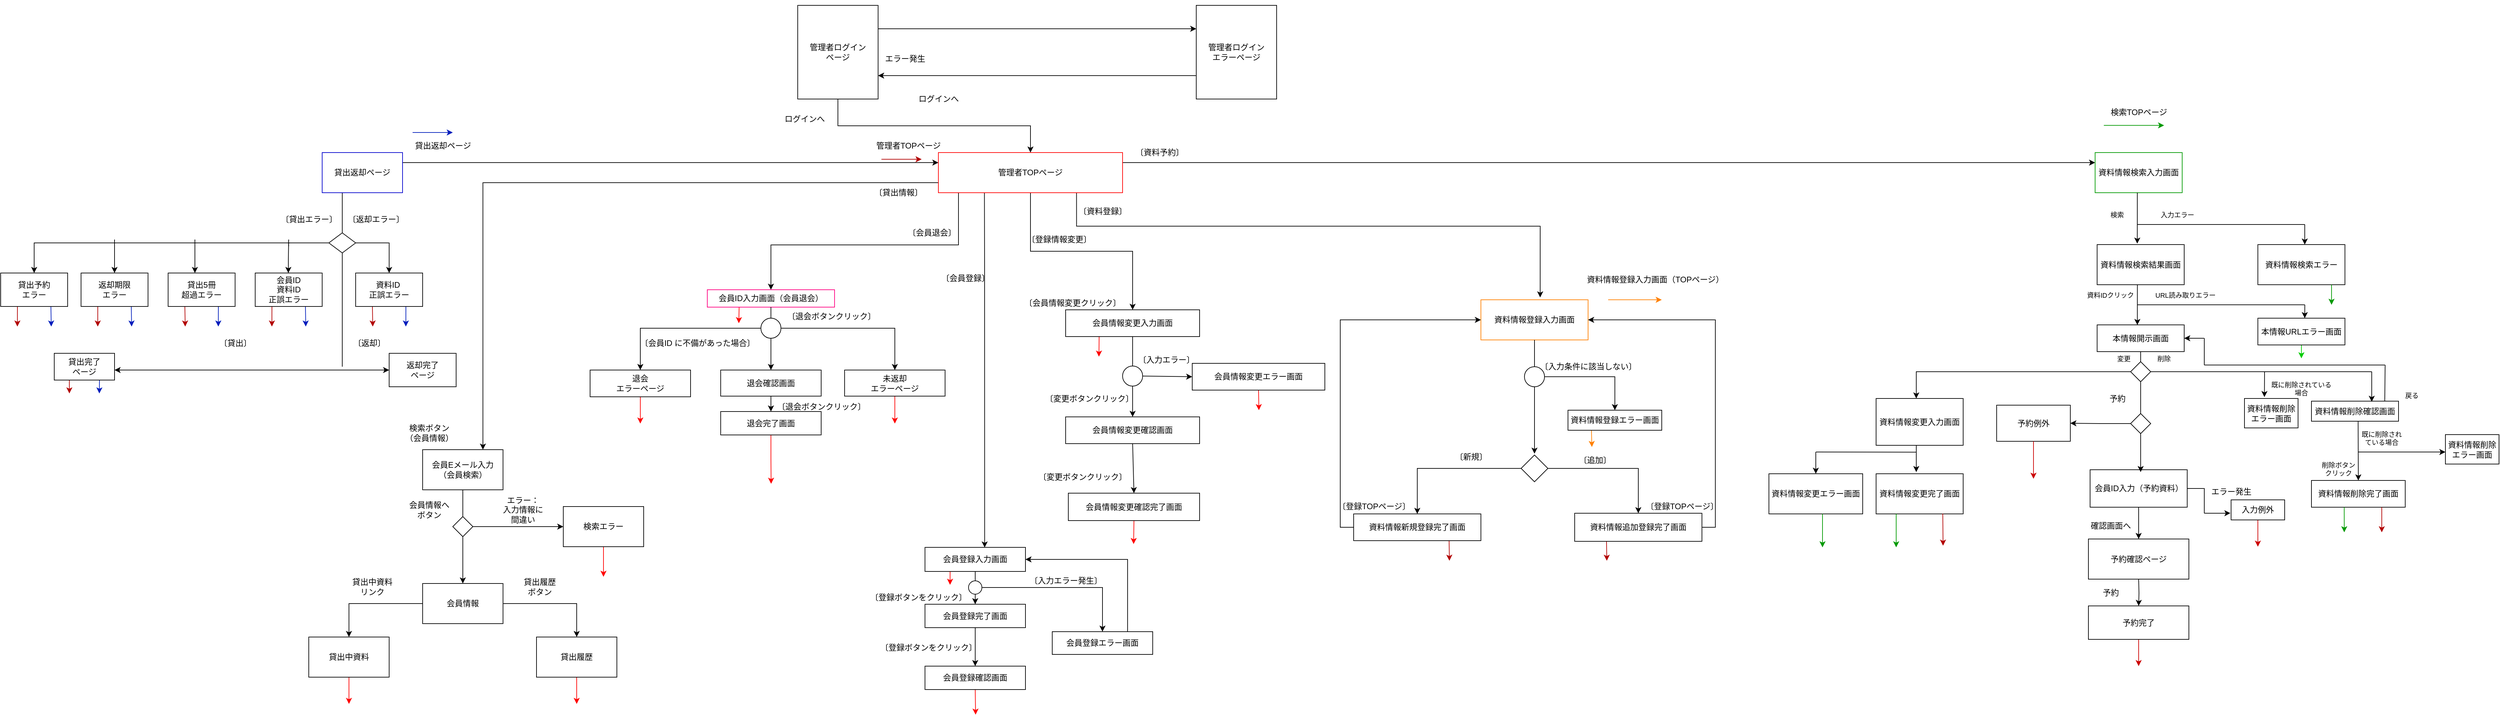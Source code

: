 <mxfile version="18.0.6" type="device"><diagram id="6FcVo-TM-QC0AuzcIWHM" name="ページ1"><mxGraphModel dx="2522" dy="1722" grid="1" gridSize="10" guides="1" tooltips="1" connect="1" arrows="1" fold="1" page="1" pageScale="1" pageWidth="827" pageHeight="1169" math="0" shadow="0"><root><mxCell id="0"/><mxCell id="1" parent="0"/><mxCell id="ctRbe4L6kzhdpwR4-gwk-4" value="" style="edgeStyle=orthogonalEdgeStyle;rounded=0;orthogonalLoop=1;jettySize=auto;html=1;exitX=0.5;exitY=1;exitDx=0;exitDy=0;entryX=0.5;entryY=0;entryDx=0;entryDy=0;" parent="1" source="ctRbe4L6kzhdpwR4-gwk-2" target="ly0_Ww-2mhY9J66CGnox-67" edge="1"><mxGeometry relative="1" as="geometry"><mxPoint x="-120" y="-910" as="sourcePoint"/><mxPoint x="-40" y="-820" as="targetPoint"/></mxGeometry></mxCell><mxCell id="ctRbe4L6kzhdpwR4-gwk-10" style="edgeStyle=orthogonalEdgeStyle;rounded=0;orthogonalLoop=1;jettySize=auto;html=1;exitX=1;exitY=0.25;exitDx=0;exitDy=0;entryX=0;entryY=0.25;entryDx=0;entryDy=0;" parent="1" source="ctRbe4L6kzhdpwR4-gwk-2" target="ctRbe4L6kzhdpwR4-gwk-7" edge="1"><mxGeometry relative="1" as="geometry"/></mxCell><mxCell id="0lLj8ksOjMRzWMBHrnFo-29" style="edgeStyle=none;rounded=0;orthogonalLoop=1;jettySize=auto;html=1;exitX=0.5;exitY=0;exitDx=0;exitDy=0;strokeColor=#000000;" parent="1" source="ctRbe4L6kzhdpwR4-gwk-2" edge="1"><mxGeometry relative="1" as="geometry"><mxPoint x="-119.706" y="-970.412" as="targetPoint"/></mxGeometry></mxCell><mxCell id="ctRbe4L6kzhdpwR4-gwk-2" value="管理者ログイン&lt;br&gt;ページ" style="rounded=0;whiteSpace=wrap;html=1;" parent="1" vertex="1"><mxGeometry x="-180" y="-1050" width="120" height="140" as="geometry"/></mxCell><mxCell id="EtWZEOzF1KU21xd45_Bo-87" style="edgeStyle=orthogonalEdgeStyle;rounded=0;orthogonalLoop=1;jettySize=auto;html=1;exitX=0;exitY=0.75;exitDx=0;exitDy=0;entryX=1;entryY=0.75;entryDx=0;entryDy=0;strokeColor=#000000;" parent="1" source="ctRbe4L6kzhdpwR4-gwk-7" target="ctRbe4L6kzhdpwR4-gwk-2" edge="1"><mxGeometry relative="1" as="geometry"/></mxCell><mxCell id="ctRbe4L6kzhdpwR4-gwk-7" value="管理者ログイン&lt;br&gt;エラーページ" style="rounded=0;whiteSpace=wrap;html=1;" parent="1" vertex="1"><mxGeometry x="415" y="-1050" width="120" height="140" as="geometry"/></mxCell><mxCell id="ctRbe4L6kzhdpwR4-gwk-14" value="エラー発生" style="text;html=1;align=center;verticalAlign=middle;resizable=0;points=[];autosize=1;strokeColor=none;fillColor=none;" parent="1" vertex="1"><mxGeometry x="-60" y="-980" width="80" height="20" as="geometry"/></mxCell><mxCell id="ctRbe4L6kzhdpwR4-gwk-15" value="ログインへ" style="text;html=1;align=center;verticalAlign=middle;resizable=0;points=[];autosize=1;strokeColor=none;fillColor=none;" parent="1" vertex="1"><mxGeometry x="-210" y="-890" width="80" height="20" as="geometry"/></mxCell><mxCell id="ctRbe4L6kzhdpwR4-gwk-330" style="edgeStyle=orthogonalEdgeStyle;rounded=0;orthogonalLoop=1;jettySize=auto;html=1;exitX=0;exitY=0.5;exitDx=0;exitDy=0;entryX=0.5;entryY=0;entryDx=0;entryDy=0;" parent="1" source="ctRbe4L6kzhdpwR4-gwk-340" target="ctRbe4L6kzhdpwR4-gwk-338" edge="1"><mxGeometry relative="1" as="geometry"/></mxCell><mxCell id="ctRbe4L6kzhdpwR4-gwk-388" style="edgeStyle=orthogonalEdgeStyle;rounded=0;orthogonalLoop=1;jettySize=auto;html=1;exitX=0.25;exitY=1;exitDx=0;exitDy=0;startArrow=none;startFill=0;fillColor=#e51400;strokeColor=#B20000;" parent="1" source="ctRbe4L6kzhdpwR4-gwk-332" edge="1"><mxGeometry relative="1" as="geometry"><mxPoint x="-965.059" y="-570" as="targetPoint"/></mxGeometry></mxCell><mxCell id="ctRbe4L6kzhdpwR4-gwk-389" style="edgeStyle=orthogonalEdgeStyle;rounded=0;orthogonalLoop=1;jettySize=auto;html=1;exitX=0.75;exitY=1;exitDx=0;exitDy=0;startArrow=none;startFill=0;fillColor=#0050ef;strokeColor=#001DBC;" parent="1" source="ctRbe4L6kzhdpwR4-gwk-332" edge="1"><mxGeometry relative="1" as="geometry"><mxPoint x="-914.471" y="-570" as="targetPoint"/></mxGeometry></mxCell><mxCell id="ctRbe4L6kzhdpwR4-gwk-332" value="会員ID&lt;br&gt;資料ID&lt;br&gt;正誤エラー" style="rounded=0;whiteSpace=wrap;html=1;" parent="1" vertex="1"><mxGeometry x="-990" y="-650" width="100" height="50" as="geometry"/></mxCell><mxCell id="ctRbe4L6kzhdpwR4-gwk-386" style="edgeStyle=orthogonalEdgeStyle;rounded=0;orthogonalLoop=1;jettySize=auto;html=1;exitX=0.25;exitY=1;exitDx=0;exitDy=0;startArrow=none;startFill=0;fillColor=#e51400;strokeColor=#B20000;" parent="1" source="ctRbe4L6kzhdpwR4-gwk-334" edge="1"><mxGeometry relative="1" as="geometry"><mxPoint x="-1094.471" y="-570" as="targetPoint"/></mxGeometry></mxCell><mxCell id="ctRbe4L6kzhdpwR4-gwk-387" style="edgeStyle=orthogonalEdgeStyle;rounded=0;orthogonalLoop=1;jettySize=auto;html=1;exitX=0.75;exitY=1;exitDx=0;exitDy=0;startArrow=none;startFill=0;fillColor=#0050ef;strokeColor=#001DBC;" parent="1" source="ctRbe4L6kzhdpwR4-gwk-334" edge="1"><mxGeometry relative="1" as="geometry"><mxPoint x="-1045.059" y="-570" as="targetPoint"/></mxGeometry></mxCell><mxCell id="ctRbe4L6kzhdpwR4-gwk-334" value="貸出5冊&lt;br&gt;超過エラー" style="rounded=0;whiteSpace=wrap;html=1;" parent="1" vertex="1"><mxGeometry x="-1120" y="-650" width="100" height="50" as="geometry"/></mxCell><mxCell id="ctRbe4L6kzhdpwR4-gwk-384" style="edgeStyle=orthogonalEdgeStyle;rounded=0;orthogonalLoop=1;jettySize=auto;html=1;exitX=0.25;exitY=1;exitDx=0;exitDy=0;startArrow=none;startFill=0;fillColor=#e51400;strokeColor=#B20000;" parent="1" source="ctRbe4L6kzhdpwR4-gwk-336" edge="1"><mxGeometry relative="1" as="geometry"><mxPoint x="-1225.059" y="-570" as="targetPoint"/></mxGeometry></mxCell><mxCell id="ctRbe4L6kzhdpwR4-gwk-385" style="edgeStyle=orthogonalEdgeStyle;rounded=0;orthogonalLoop=1;jettySize=auto;html=1;exitX=0.75;exitY=1;exitDx=0;exitDy=0;startArrow=none;startFill=0;fillColor=#0050ef;strokeColor=#001DBC;" parent="1" source="ctRbe4L6kzhdpwR4-gwk-336" edge="1"><mxGeometry relative="1" as="geometry"><mxPoint x="-1174.471" y="-570" as="targetPoint"/></mxGeometry></mxCell><mxCell id="ctRbe4L6kzhdpwR4-gwk-336" value="返却期限&lt;br&gt;エラー" style="rounded=0;whiteSpace=wrap;html=1;" parent="1" vertex="1"><mxGeometry x="-1250" y="-650" width="100" height="50" as="geometry"/></mxCell><mxCell id="ctRbe4L6kzhdpwR4-gwk-381" style="edgeStyle=orthogonalEdgeStyle;rounded=0;orthogonalLoop=1;jettySize=auto;html=1;exitX=0.25;exitY=1;exitDx=0;exitDy=0;startArrow=none;startFill=0;fillColor=#e51400;strokeColor=#B20000;" parent="1" source="ctRbe4L6kzhdpwR4-gwk-338" edge="1"><mxGeometry relative="1" as="geometry"><mxPoint x="-1345.059" y="-570" as="targetPoint"/></mxGeometry></mxCell><mxCell id="ctRbe4L6kzhdpwR4-gwk-382" style="edgeStyle=orthogonalEdgeStyle;rounded=0;orthogonalLoop=1;jettySize=auto;html=1;exitX=0.75;exitY=1;exitDx=0;exitDy=0;startArrow=none;startFill=0;fillColor=#0050ef;strokeColor=#001DBC;" parent="1" source="ctRbe4L6kzhdpwR4-gwk-338" edge="1"><mxGeometry relative="1" as="geometry"><mxPoint x="-1294.471" y="-570" as="targetPoint"/></mxGeometry></mxCell><mxCell id="ctRbe4L6kzhdpwR4-gwk-338" value="貸出予約&lt;br&gt;エラー" style="rounded=0;whiteSpace=wrap;html=1;" parent="1" vertex="1"><mxGeometry x="-1370" y="-650" width="100" height="50" as="geometry"/></mxCell><mxCell id="ctRbe4L6kzhdpwR4-gwk-339" style="edgeStyle=orthogonalEdgeStyle;rounded=0;orthogonalLoop=1;jettySize=auto;html=1;exitX=1;exitY=0.5;exitDx=0;exitDy=0;entryX=0.5;entryY=0;entryDx=0;entryDy=0;" parent="1" source="ctRbe4L6kzhdpwR4-gwk-340" target="ctRbe4L6kzhdpwR4-gwk-346" edge="1"><mxGeometry relative="1" as="geometry"/></mxCell><mxCell id="ctRbe4L6kzhdpwR4-gwk-340" value="" style="rhombus;whiteSpace=wrap;html=1;" parent="1" vertex="1"><mxGeometry x="-880" y="-710" width="40" height="30" as="geometry"/></mxCell><mxCell id="ctRbe4L6kzhdpwR4-gwk-379" style="edgeStyle=orthogonalEdgeStyle;rounded=0;orthogonalLoop=1;jettySize=auto;html=1;exitX=0.25;exitY=1;exitDx=0;exitDy=0;startArrow=none;startFill=0;fillColor=#e51400;strokeColor=#B20000;" parent="1" source="ctRbe4L6kzhdpwR4-gwk-343" edge="1"><mxGeometry relative="1" as="geometry"><mxPoint x="-1267.412" y="-470" as="targetPoint"/></mxGeometry></mxCell><mxCell id="ctRbe4L6kzhdpwR4-gwk-380" style="edgeStyle=orthogonalEdgeStyle;rounded=0;orthogonalLoop=1;jettySize=auto;html=1;exitX=0.75;exitY=1;exitDx=0;exitDy=0;startArrow=none;startFill=0;fillColor=#0050ef;strokeColor=#001DBC;" parent="1" source="ctRbe4L6kzhdpwR4-gwk-343" edge="1"><mxGeometry relative="1" as="geometry"><mxPoint x="-1222.706" y="-470" as="targetPoint"/></mxGeometry></mxCell><mxCell id="ctRbe4L6kzhdpwR4-gwk-343" value="貸出完了&lt;br&gt;ページ" style="rounded=0;whiteSpace=wrap;html=1;" parent="1" vertex="1"><mxGeometry x="-1290" y="-530" width="90" height="40" as="geometry"/></mxCell><mxCell id="ctRbe4L6kzhdpwR4-gwk-371" style="edgeStyle=orthogonalEdgeStyle;rounded=0;orthogonalLoop=1;jettySize=auto;html=1;exitX=0.25;exitY=1;exitDx=0;exitDy=0;startArrow=none;startFill=0;fillColor=#e51400;strokeColor=#B20000;" parent="1" source="ctRbe4L6kzhdpwR4-gwk-346" edge="1"><mxGeometry relative="1" as="geometry"><mxPoint x="-814.471" y="-570" as="targetPoint"/></mxGeometry></mxCell><mxCell id="ctRbe4L6kzhdpwR4-gwk-372" style="edgeStyle=orthogonalEdgeStyle;rounded=0;orthogonalLoop=1;jettySize=auto;html=1;exitX=0.75;exitY=1;exitDx=0;exitDy=0;startArrow=none;startFill=0;fillColor=#0050ef;strokeColor=#001DBC;" parent="1" source="ctRbe4L6kzhdpwR4-gwk-346" edge="1"><mxGeometry relative="1" as="geometry"><mxPoint x="-765.059" y="-570" as="targetPoint"/></mxGeometry></mxCell><mxCell id="ctRbe4L6kzhdpwR4-gwk-346" value="資料ID&amp;nbsp;&lt;br&gt;正誤エラー" style="rounded=0;whiteSpace=wrap;html=1;" parent="1" vertex="1"><mxGeometry x="-840" y="-650" width="100" height="50" as="geometry"/></mxCell><mxCell id="ctRbe4L6kzhdpwR4-gwk-348" value="返却完了&lt;br&gt;ページ" style="rounded=0;whiteSpace=wrap;html=1;rotation=0;" parent="1" vertex="1"><mxGeometry x="-790" y="-530" width="100" height="50" as="geometry"/></mxCell><mxCell id="ctRbe4L6kzhdpwR4-gwk-350" value="" style="endArrow=none;html=1;rounded=0;" parent="1" edge="1"><mxGeometry width="50" height="50" relative="1" as="geometry"><mxPoint x="-860" y="-510" as="sourcePoint"/><mxPoint x="-860" y="-680" as="targetPoint"/></mxGeometry></mxCell><mxCell id="ctRbe4L6kzhdpwR4-gwk-351" value="" style="endArrow=none;html=1;rounded=0;exitX=0.5;exitY=0;exitDx=0;exitDy=0;entryX=0.25;entryY=1;entryDx=0;entryDy=0;" parent="1" source="ctRbe4L6kzhdpwR4-gwk-340" target="ctRbe4L6kzhdpwR4-gwk-373" edge="1"><mxGeometry width="50" height="50" relative="1" as="geometry"><mxPoint x="-900" y="-710" as="sourcePoint"/><mxPoint x="-860" y="-760" as="targetPoint"/></mxGeometry></mxCell><mxCell id="ctRbe4L6kzhdpwR4-gwk-352" value="" style="endArrow=classic;html=1;rounded=0;" parent="1" edge="1"><mxGeometry width="50" height="50" relative="1" as="geometry"><mxPoint x="-940" y="-690" as="sourcePoint"/><mxPoint x="-940.5" y="-650" as="targetPoint"/><Array as="points"><mxPoint x="-940" y="-700"/><mxPoint x="-940.5" y="-670"/></Array></mxGeometry></mxCell><mxCell id="ctRbe4L6kzhdpwR4-gwk-353" value="" style="endArrow=classic;html=1;rounded=0;" parent="1" edge="1"><mxGeometry width="50" height="50" relative="1" as="geometry"><mxPoint x="-1080" y="-700" as="sourcePoint"/><mxPoint x="-1080" y="-650" as="targetPoint"/></mxGeometry></mxCell><mxCell id="ctRbe4L6kzhdpwR4-gwk-354" value="" style="endArrow=classic;html=1;rounded=0;entryX=0.5;entryY=0;entryDx=0;entryDy=0;" parent="1" target="ctRbe4L6kzhdpwR4-gwk-336" edge="1"><mxGeometry width="50" height="50" relative="1" as="geometry"><mxPoint x="-1200" y="-700" as="sourcePoint"/><mxPoint x="-1150" y="-740" as="targetPoint"/></mxGeometry></mxCell><mxCell id="ctRbe4L6kzhdpwR4-gwk-355" value="〔貸出エラー〕" style="text;html=1;align=center;verticalAlign=middle;resizable=0;points=[];autosize=1;strokeColor=none;fillColor=none;" parent="1" vertex="1"><mxGeometry x="-960" y="-740" width="100" height="20" as="geometry"/></mxCell><mxCell id="ctRbe4L6kzhdpwR4-gwk-356" value="〔返却エラー〕" style="text;html=1;align=center;verticalAlign=middle;resizable=0;points=[];autosize=1;strokeColor=none;fillColor=none;" parent="1" vertex="1"><mxGeometry x="-860" y="-740" width="100" height="20" as="geometry"/></mxCell><mxCell id="ctRbe4L6kzhdpwR4-gwk-357" value="〔貸出〕" style="text;html=1;align=center;verticalAlign=middle;resizable=0;points=[];autosize=1;strokeColor=none;fillColor=none;" parent="1" vertex="1"><mxGeometry x="-1050" y="-555" width="60" height="20" as="geometry"/></mxCell><mxCell id="ctRbe4L6kzhdpwR4-gwk-358" value="〔返却〕" style="text;html=1;align=center;verticalAlign=middle;resizable=0;points=[];autosize=1;strokeColor=none;fillColor=none;" parent="1" vertex="1"><mxGeometry x="-850" y="-555" width="60" height="20" as="geometry"/></mxCell><mxCell id="0lLj8ksOjMRzWMBHrnFo-27" style="edgeStyle=none;rounded=0;orthogonalLoop=1;jettySize=auto;html=1;exitX=1;exitY=0.25;exitDx=0;exitDy=0;entryX=0;entryY=0.25;entryDx=0;entryDy=0;strokeColor=#000000;" parent="1" source="ctRbe4L6kzhdpwR4-gwk-373" target="ly0_Ww-2mhY9J66CGnox-67" edge="1"><mxGeometry relative="1" as="geometry"/></mxCell><mxCell id="ctRbe4L6kzhdpwR4-gwk-373" value="貸出返却ページ" style="rounded=0;whiteSpace=wrap;html=1;strokeColor=#0000CC;" parent="1" vertex="1"><mxGeometry x="-890" y="-830" width="120" height="60" as="geometry"/></mxCell><mxCell id="ctRbe4L6kzhdpwR4-gwk-375" value="" style="endArrow=classic;html=1;rounded=0;fillColor=#0050ef;strokeColor=#001DBC;" parent="1" edge="1"><mxGeometry width="50" height="50" relative="1" as="geometry"><mxPoint x="-755" y="-860" as="sourcePoint"/><mxPoint x="-695" y="-860" as="targetPoint"/><Array as="points"/></mxGeometry></mxCell><mxCell id="ctRbe4L6kzhdpwR4-gwk-376" value="貸出返却ページ" style="text;html=1;align=center;verticalAlign=middle;resizable=0;points=[];autosize=1;strokeColor=none;fillColor=none;" parent="1" vertex="1"><mxGeometry x="-760" y="-850" width="100" height="20" as="geometry"/></mxCell><mxCell id="ctRbe4L6kzhdpwR4-gwk-377" value="" style="endArrow=classic;html=1;rounded=0;fillColor=#e51400;strokeColor=#B20000;" parent="1" edge="1"><mxGeometry width="50" height="50" relative="1" as="geometry"><mxPoint x="-55" y="-820" as="sourcePoint"/><mxPoint x="5" y="-820" as="targetPoint"/></mxGeometry></mxCell><mxCell id="ctRbe4L6kzhdpwR4-gwk-378" value="管理者TOPページ" style="text;html=1;align=center;verticalAlign=middle;resizable=0;points=[];autosize=1;strokeColor=none;fillColor=none;" parent="1" vertex="1"><mxGeometry x="-70" y="-850" width="110" height="20" as="geometry"/></mxCell><mxCell id="EtWZEOzF1KU21xd45_Bo-150" style="edgeStyle=none;rounded=0;orthogonalLoop=1;jettySize=auto;html=1;exitX=0.25;exitY=1;exitDx=0;exitDy=0;strokeColor=#000000;entryX=0.594;entryY=0.005;entryDx=0;entryDy=0;entryPerimeter=0;" parent="1" source="ly0_Ww-2mhY9J66CGnox-67" target="EtWZEOzF1KU21xd45_Bo-120" edge="1"><mxGeometry relative="1" as="geometry"><mxPoint x="99" y="-720" as="targetPoint"/><Array as="points"><mxPoint x="99" y="-660"/></Array></mxGeometry></mxCell><mxCell id="0lLj8ksOjMRzWMBHrnFo-23" style="edgeStyle=none;rounded=0;orthogonalLoop=1;jettySize=auto;html=1;exitX=1;exitY=0.25;exitDx=0;exitDy=0;entryX=0;entryY=0.25;entryDx=0;entryDy=0;strokeColor=#000000;" parent="1" source="ly0_Ww-2mhY9J66CGnox-67" target="ly0_Ww-2mhY9J66CGnox-70" edge="1"><mxGeometry relative="1" as="geometry"/></mxCell><mxCell id="0lLj8ksOjMRzWMBHrnFo-24" style="edgeStyle=orthogonalEdgeStyle;rounded=0;orthogonalLoop=1;jettySize=auto;html=1;exitX=0;exitY=1;exitDx=0;exitDy=0;entryX=0.5;entryY=0;entryDx=0;entryDy=0;strokeColor=#000000;" parent="1" source="ly0_Ww-2mhY9J66CGnox-67" target="EtWZEOzF1KU21xd45_Bo-93" edge="1"><mxGeometry relative="1" as="geometry"><Array as="points"><mxPoint x="60" y="-770"/><mxPoint x="60" y="-692"/><mxPoint x="-220" y="-692"/></Array></mxGeometry></mxCell><mxCell id="0lLj8ksOjMRzWMBHrnFo-25" style="edgeStyle=orthogonalEdgeStyle;rounded=0;orthogonalLoop=1;jettySize=auto;html=1;exitX=0;exitY=0.75;exitDx=0;exitDy=0;entryX=0.75;entryY=0;entryDx=0;entryDy=0;strokeColor=#000000;" parent="1" source="ly0_Ww-2mhY9J66CGnox-67" target="EtWZEOzF1KU21xd45_Bo-66" edge="1"><mxGeometry relative="1" as="geometry"/></mxCell><mxCell id="0lLj8ksOjMRzWMBHrnFo-30" style="edgeStyle=orthogonalEdgeStyle;rounded=0;orthogonalLoop=1;jettySize=auto;html=1;exitX=0.5;exitY=1;exitDx=0;exitDy=0;strokeColor=#000000;entryX=0.5;entryY=0;entryDx=0;entryDy=0;" parent="1" source="ly0_Ww-2mhY9J66CGnox-67" target="EtWZEOzF1KU21xd45_Bo-154" edge="1"><mxGeometry relative="1" as="geometry"><mxPoint x="240" y="-660" as="targetPoint"/></mxGeometry></mxCell><mxCell id="0lLj8ksOjMRzWMBHrnFo-31" style="edgeStyle=orthogonalEdgeStyle;rounded=0;orthogonalLoop=1;jettySize=auto;html=1;exitX=0.75;exitY=1;exitDx=0;exitDy=0;strokeColor=#000000;entryX=0.553;entryY=-0.059;entryDx=0;entryDy=0;entryPerimeter=0;" parent="1" source="ly0_Ww-2mhY9J66CGnox-67" target="EtWZEOzF1KU21xd45_Bo-7" edge="1"><mxGeometry relative="1" as="geometry"><mxPoint x="236.765" y="-720" as="targetPoint"/><Array as="points"><mxPoint x="236" y="-720"/><mxPoint x="929" y="-720"/></Array></mxGeometry></mxCell><mxCell id="ly0_Ww-2mhY9J66CGnox-67" value="管理者TOPページ" style="rounded=0;whiteSpace=wrap;html=1;strokeColor=#FF0000;fillColor=default;" parent="1" vertex="1"><mxGeometry x="30" y="-830" width="275" height="60" as="geometry"/></mxCell><mxCell id="ly0_Ww-2mhY9J66CGnox-69" style="edgeStyle=orthogonalEdgeStyle;rounded=0;orthogonalLoop=1;jettySize=auto;html=1;startArrow=none;entryX=0.461;entryY=-0.024;entryDx=0;entryDy=0;entryPerimeter=0;" parent="1" target="ly0_Ww-2mhY9J66CGnox-72" edge="1"><mxGeometry relative="1" as="geometry"><mxPoint x="1825.273" y="-702.51" as="targetPoint"/><Array as="points"><mxPoint x="1820" y="-732.5"/></Array><mxPoint x="1820" y="-732.51" as="sourcePoint"/></mxGeometry></mxCell><mxCell id="ly0_Ww-2mhY9J66CGnox-70" value="資料情報検索入力画面" style="rounded=0;whiteSpace=wrap;html=1;strokeColor=#009900;" parent="1" vertex="1"><mxGeometry x="1757" y="-830" width="130" height="60" as="geometry"/></mxCell><mxCell id="ly0_Ww-2mhY9J66CGnox-71" style="edgeStyle=orthogonalEdgeStyle;rounded=0;orthogonalLoop=1;jettySize=auto;html=1;exitX=0.5;exitY=1;exitDx=0;exitDy=0;entryX=0.462;entryY=0.005;entryDx=0;entryDy=0;entryPerimeter=0;" parent="1" source="ly0_Ww-2mhY9J66CGnox-72" target="ly0_Ww-2mhY9J66CGnox-73" edge="1"><mxGeometry relative="1" as="geometry"><Array as="points"><mxPoint x="1820" y="-632.5"/></Array></mxGeometry></mxCell><mxCell id="ly0_Ww-2mhY9J66CGnox-72" value="資料情報検索結果画面" style="rounded=0;whiteSpace=wrap;html=1;" parent="1" vertex="1"><mxGeometry x="1760" y="-692.5" width="130" height="60" as="geometry"/></mxCell><mxCell id="ly0_Ww-2mhY9J66CGnox-73" value="本情報開示画面" style="rounded=0;whiteSpace=wrap;html=1;" parent="1" vertex="1"><mxGeometry x="1760" y="-572.5" width="130" height="40" as="geometry"/></mxCell><mxCell id="ly0_Ww-2mhY9J66CGnox-74" value="資料情報検索エラー" style="rounded=0;whiteSpace=wrap;html=1;" parent="1" vertex="1"><mxGeometry x="2000" y="-692.5" width="130" height="60" as="geometry"/></mxCell><mxCell id="ly0_Ww-2mhY9J66CGnox-172" style="edgeStyle=orthogonalEdgeStyle;rounded=0;orthogonalLoop=1;jettySize=auto;html=1;exitX=0.5;exitY=1;exitDx=0;exitDy=0;fontSize=12;strokeColor=#00CC00;" parent="1" source="ly0_Ww-2mhY9J66CGnox-75" edge="1"><mxGeometry relative="1" as="geometry"><mxPoint x="2065" y="-522.5" as="targetPoint"/></mxGeometry></mxCell><mxCell id="ly0_Ww-2mhY9J66CGnox-75" value="本情報URLエラー画面" style="rounded=0;whiteSpace=wrap;html=1;" parent="1" vertex="1"><mxGeometry x="2000" y="-582.5" width="130" height="40" as="geometry"/></mxCell><mxCell id="ly0_Ww-2mhY9J66CGnox-76" value="資料情報削除確認画面" style="rounded=0;whiteSpace=wrap;html=1;" parent="1" vertex="1"><mxGeometry x="2080" y="-458.5" width="130" height="30" as="geometry"/></mxCell><mxCell id="ly0_Ww-2mhY9J66CGnox-85" value="資料情報削除完了画面" style="rounded=0;whiteSpace=wrap;html=1;" parent="1" vertex="1"><mxGeometry x="2080" y="-340" width="140" height="40" as="geometry"/></mxCell><mxCell id="ly0_Ww-2mhY9J66CGnox-87" style="edgeStyle=orthogonalEdgeStyle;rounded=0;orthogonalLoop=1;jettySize=auto;html=1;exitX=0.5;exitY=1;exitDx=0;exitDy=0;" parent="1" source="ly0_Ww-2mhY9J66CGnox-85" target="ly0_Ww-2mhY9J66CGnox-85" edge="1"><mxGeometry relative="1" as="geometry"/></mxCell><mxCell id="ly0_Ww-2mhY9J66CGnox-88" value="" style="endArrow=none;html=1;rounded=0;" parent="1" edge="1"><mxGeometry width="50" height="50" relative="1" as="geometry"><mxPoint x="1820" y="-722.5" as="sourcePoint"/><mxPoint x="2070" y="-722.5" as="targetPoint"/></mxGeometry></mxCell><mxCell id="ly0_Ww-2mhY9J66CGnox-89" value="" style="endArrow=classic;html=1;rounded=0;" parent="1" edge="1"><mxGeometry width="50" height="50" relative="1" as="geometry"><mxPoint x="2070" y="-722.5" as="sourcePoint"/><mxPoint x="2070" y="-692.5" as="targetPoint"/><Array as="points"><mxPoint x="2070" y="-692.5"/></Array></mxGeometry></mxCell><mxCell id="ly0_Ww-2mhY9J66CGnox-90" value="" style="endArrow=none;html=1;rounded=0;" parent="1" edge="1"><mxGeometry width="50" height="50" relative="1" as="geometry"><mxPoint x="1820" y="-602.5" as="sourcePoint"/><mxPoint x="2070" y="-602.5" as="targetPoint"/></mxGeometry></mxCell><mxCell id="ly0_Ww-2mhY9J66CGnox-91" value="" style="endArrow=classic;html=1;rounded=0;" parent="1" edge="1"><mxGeometry width="50" height="50" relative="1" as="geometry"><mxPoint x="2070.09" y="-602.5" as="sourcePoint"/><mxPoint x="2070" y="-582.5" as="targetPoint"/></mxGeometry></mxCell><mxCell id="ly0_Ww-2mhY9J66CGnox-92" value="" style="endArrow=none;html=1;rounded=0;startArrow=none;" parent="1" source="ly0_Ww-2mhY9J66CGnox-262" edge="1"><mxGeometry width="50" height="50" relative="1" as="geometry"><mxPoint x="1824.47" y="-502.5" as="sourcePoint"/><mxPoint x="1825" y="-532.5" as="targetPoint"/></mxGeometry></mxCell><mxCell id="ly0_Ww-2mhY9J66CGnox-93" value="" style="endArrow=none;html=1;rounded=0;" parent="1" edge="1"><mxGeometry width="50" height="50" relative="1" as="geometry"><mxPoint x="1700" y="-502.5" as="sourcePoint"/><mxPoint x="2170" y="-502.5" as="targetPoint"/></mxGeometry></mxCell><mxCell id="ly0_Ww-2mhY9J66CGnox-94" value="" style="endArrow=classic;html=1;rounded=0;" parent="1" edge="1"><mxGeometry width="50" height="50" relative="1" as="geometry"><mxPoint x="2170" y="-502.5" as="sourcePoint"/><mxPoint x="2170" y="-457.5" as="targetPoint"/></mxGeometry></mxCell><mxCell id="ly0_Ww-2mhY9J66CGnox-99" value="" style="endArrow=classic;html=1;rounded=0;exitX=0.536;exitY=0.986;exitDx=0;exitDy=0;exitPerimeter=0;entryX=0.5;entryY=0;entryDx=0;entryDy=0;" parent="1" source="ly0_Ww-2mhY9J66CGnox-76" target="ly0_Ww-2mhY9J66CGnox-85" edge="1"><mxGeometry width="50" height="50" relative="1" as="geometry"><mxPoint x="1960" y="-342.5" as="sourcePoint"/><mxPoint x="1970" y="-352.5" as="targetPoint"/></mxGeometry></mxCell><mxCell id="ly0_Ww-2mhY9J66CGnox-106" value="&lt;font style=&quot;font-size: 12px;&quot;&gt;資料情報削除&lt;br&gt;エラー画面&lt;/font&gt;" style="rounded=0;whiteSpace=wrap;html=1;fontSize=6;" parent="1" vertex="1"><mxGeometry x="1980" y="-462.5" width="80" height="44" as="geometry"/></mxCell><mxCell id="ly0_Ww-2mhY9J66CGnox-111" value="&lt;font style=&quot;font-size: 10px;&quot;&gt;入力エラー&lt;/font&gt;" style="text;html=1;strokeColor=none;fillColor=none;align=center;verticalAlign=middle;whiteSpace=wrap;rounded=0;fontSize=6;" parent="1" vertex="1"><mxGeometry x="1850" y="-752.5" width="60" height="30" as="geometry"/></mxCell><mxCell id="ly0_Ww-2mhY9J66CGnox-112" value="&lt;font style=&quot;font-size: 10px;&quot;&gt;資料IDクリック&lt;/font&gt;" style="text;html=1;strokeColor=none;fillColor=none;align=center;verticalAlign=middle;whiteSpace=wrap;rounded=0;fontSize=6;" parent="1" vertex="1"><mxGeometry x="1740" y="-632.5" width="80" height="30" as="geometry"/></mxCell><mxCell id="ly0_Ww-2mhY9J66CGnox-113" value="&lt;font style=&quot;font-size: 10px;&quot;&gt;URL読み取りエラー&lt;/font&gt;" style="text;html=1;strokeColor=none;fillColor=none;align=center;verticalAlign=middle;whiteSpace=wrap;rounded=0;fontSize=6;" parent="1" vertex="1"><mxGeometry x="1842.5" y="-632.5" width="97.5" height="30" as="geometry"/></mxCell><mxCell id="ly0_Ww-2mhY9J66CGnox-116" value="&lt;font style=&quot;font-size: 10px;&quot;&gt;変更&lt;/font&gt;" style="text;html=1;strokeColor=none;fillColor=none;align=center;verticalAlign=middle;whiteSpace=wrap;rounded=0;fontSize=6;" parent="1" vertex="1"><mxGeometry x="1780" y="-527.5" width="40" height="10" as="geometry"/></mxCell><mxCell id="ly0_Ww-2mhY9J66CGnox-117" value="&lt;span style=&quot;font-size: 10px;&quot;&gt;削除&lt;/span&gt;" style="text;html=1;strokeColor=none;fillColor=none;align=center;verticalAlign=middle;whiteSpace=wrap;rounded=0;fontSize=6;" parent="1" vertex="1"><mxGeometry x="1840" y="-527.5" width="40" height="10" as="geometry"/></mxCell><mxCell id="ly0_Ww-2mhY9J66CGnox-118" value="&lt;span style=&quot;font-size: 10px;&quot;&gt;既に削除されている場合&lt;/span&gt;" style="text;html=1;strokeColor=none;fillColor=none;align=center;verticalAlign=middle;whiteSpace=wrap;rounded=0;fontSize=6;" parent="1" vertex="1"><mxGeometry x="2015" y="-482.5" width="100" height="10" as="geometry"/></mxCell><mxCell id="ly0_Ww-2mhY9J66CGnox-119" value="&lt;span style=&quot;font-size: 10px;&quot;&gt;戻る&lt;/span&gt;" style="text;html=1;strokeColor=none;fillColor=none;align=center;verticalAlign=middle;whiteSpace=wrap;rounded=0;fontSize=6;" parent="1" vertex="1"><mxGeometry x="2210" y="-472.5" width="40" height="10" as="geometry"/></mxCell><mxCell id="ly0_Ww-2mhY9J66CGnox-122" value="&lt;span style=&quot;font-size: 10px;&quot;&gt;削除ボタンクリック&lt;/span&gt;" style="text;html=1;strokeColor=none;fillColor=none;align=center;verticalAlign=middle;whiteSpace=wrap;rounded=0;fontSize=6;" parent="1" vertex="1"><mxGeometry x="2091" y="-364.5" width="59" height="14" as="geometry"/></mxCell><mxCell id="ly0_Ww-2mhY9J66CGnox-123" value="&lt;span style=&quot;font-size: 10px;&quot;&gt;既に削除されている場合&lt;/span&gt;" style="text;html=1;strokeColor=none;fillColor=none;align=center;verticalAlign=middle;whiteSpace=wrap;rounded=0;fontSize=6;" parent="1" vertex="1"><mxGeometry x="2150" y="-408.5" width="70" height="10" as="geometry"/></mxCell><mxCell id="ly0_Ww-2mhY9J66CGnox-133" value="" style="endArrow=classic;html=1;rounded=0;strokeColor=#009900;" parent="1" edge="1"><mxGeometry width="50" height="50" relative="1" as="geometry"><mxPoint x="1770" y="-870.59" as="sourcePoint"/><mxPoint x="1860" y="-870.59" as="targetPoint"/></mxGeometry></mxCell><mxCell id="ly0_Ww-2mhY9J66CGnox-139" value="検索TOPページ" style="text;html=1;align=center;verticalAlign=middle;resizable=0;points=[];autosize=1;strokeColor=none;fillColor=none;" parent="1" vertex="1"><mxGeometry x="1772" y="-900" width="100" height="20" as="geometry"/></mxCell><mxCell id="ly0_Ww-2mhY9J66CGnox-151" value="" style="endArrow=classic;html=1;rounded=0;fillColor=#e51400;strokeColor=#B20000;exitX=0.75;exitY=1;exitDx=0;exitDy=0;" parent="1" source="ly0_Ww-2mhY9J66CGnox-85" edge="1"><mxGeometry width="50" height="50" relative="1" as="geometry"><mxPoint x="1890" y="-202.5" as="sourcePoint"/><mxPoint x="2185" y="-262.5" as="targetPoint"/></mxGeometry></mxCell><mxCell id="ly0_Ww-2mhY9J66CGnox-156" value="" style="endArrow=classic;html=1;rounded=0;strokeColor=#009900;" parent="1" edge="1"><mxGeometry width="50" height="50" relative="1" as="geometry"><mxPoint x="2128.89" y="-300.0" as="sourcePoint"/><mxPoint x="2129" y="-262.5" as="targetPoint"/></mxGeometry></mxCell><mxCell id="ly0_Ww-2mhY9J66CGnox-159" value="" style="endArrow=classic;html=1;rounded=0;strokeColor=#009900;" parent="1" edge="1"><mxGeometry width="50" height="50" relative="1" as="geometry"><mxPoint x="2110" y="-632.5" as="sourcePoint"/><mxPoint x="2110.0" y="-602.5" as="targetPoint"/></mxGeometry></mxCell><mxCell id="ly0_Ww-2mhY9J66CGnox-162" value="&lt;font style=&quot;font-size: 12px;&quot;&gt;資料情報削除&lt;br&gt;エラー画面&lt;/font&gt;" style="rounded=0;whiteSpace=wrap;html=1;fontSize=6;" parent="1" vertex="1"><mxGeometry x="2280" y="-408.5" width="80" height="44" as="geometry"/></mxCell><mxCell id="ly0_Ww-2mhY9J66CGnox-168" value="" style="endArrow=none;html=1;rounded=0;fontSize=12;strokeColor=#000000;exitX=0.842;exitY=-0.003;exitDx=0;exitDy=0;exitPerimeter=0;" parent="1" source="ly0_Ww-2mhY9J66CGnox-76" edge="1"><mxGeometry width="50" height="50" relative="1" as="geometry"><mxPoint x="2190" y="-462.5" as="sourcePoint"/><mxPoint x="2190" y="-512.5" as="targetPoint"/></mxGeometry></mxCell><mxCell id="ly0_Ww-2mhY9J66CGnox-169" value="" style="endArrow=none;html=1;rounded=0;fontSize=12;strokeColor=#000000;" parent="1" edge="1"><mxGeometry width="50" height="50" relative="1" as="geometry"><mxPoint x="1920" y="-512.5" as="sourcePoint"/><mxPoint x="2190" y="-512.5" as="targetPoint"/></mxGeometry></mxCell><mxCell id="ly0_Ww-2mhY9J66CGnox-170" value="" style="endArrow=none;html=1;rounded=0;fontSize=12;strokeColor=#000000;" parent="1" edge="1"><mxGeometry width="50" height="50" relative="1" as="geometry"><mxPoint x="1920" y="-512.5" as="sourcePoint"/><mxPoint x="1920" y="-552.5" as="targetPoint"/></mxGeometry></mxCell><mxCell id="ly0_Ww-2mhY9J66CGnox-171" value="" style="endArrow=classic;html=1;rounded=0;fontSize=12;strokeColor=#000000;entryX=1;entryY=0.5;entryDx=0;entryDy=0;" parent="1" target="ly0_Ww-2mhY9J66CGnox-73" edge="1"><mxGeometry width="50" height="50" relative="1" as="geometry"><mxPoint x="1920" y="-552.5" as="sourcePoint"/><mxPoint x="1880" y="-582.5" as="targetPoint"/></mxGeometry></mxCell><mxCell id="ly0_Ww-2mhY9J66CGnox-110" value="&lt;font style=&quot;font-size: 10px;&quot;&gt;検索&lt;/font&gt;" style="text;html=1;strokeColor=none;fillColor=none;align=center;verticalAlign=middle;whiteSpace=wrap;rounded=0;fontSize=6;" parent="1" vertex="1"><mxGeometry x="1770" y="-752.5" width="40" height="30" as="geometry"/></mxCell><mxCell id="ly0_Ww-2mhY9J66CGnox-176" value="" style="endArrow=classic;html=1;rounded=0;fontSize=12;strokeColor=#000000;entryX=0.372;entryY=-0.047;entryDx=0;entryDy=0;entryPerimeter=0;" parent="1" target="ly0_Ww-2mhY9J66CGnox-106" edge="1"><mxGeometry width="50" height="50" relative="1" as="geometry"><mxPoint x="2010" y="-502.5" as="sourcePoint"/><mxPoint x="2010" y="-472.5" as="targetPoint"/></mxGeometry></mxCell><mxCell id="ly0_Ww-2mhY9J66CGnox-179" value="" style="endArrow=classic;html=1;rounded=0;fontSize=12;strokeColor=#000000;entryX=0;entryY=0.591;entryDx=0;entryDy=0;entryPerimeter=0;" parent="1" target="ly0_Ww-2mhY9J66CGnox-162" edge="1"><mxGeometry width="50" height="50" relative="1" as="geometry"><mxPoint x="2150" y="-382.5" as="sourcePoint"/><mxPoint x="2370" y="-352.5" as="targetPoint"/></mxGeometry></mxCell><mxCell id="ly0_Ww-2mhY9J66CGnox-181" value="予約例外" style="rounded=0;whiteSpace=wrap;html=1;" parent="1" vertex="1"><mxGeometry x="1610" y="-452.5" width="110" height="54" as="geometry"/></mxCell><mxCell id="ly0_Ww-2mhY9J66CGnox-273" style="edgeStyle=orthogonalEdgeStyle;rounded=0;orthogonalLoop=1;jettySize=auto;html=1;fontSize=12;strokeColor=#CC0000;" parent="1" edge="1"><mxGeometry relative="1" as="geometry"><mxPoint x="1822" y="-62.5" as="targetPoint"/><mxPoint x="1820" y="-102.5" as="sourcePoint"/><Array as="points"><mxPoint x="1822" y="-102.5"/></Array></mxGeometry></mxCell><mxCell id="ly0_Ww-2mhY9J66CGnox-182" value="予約完了" style="rounded=0;whiteSpace=wrap;html=1;" parent="1" vertex="1"><mxGeometry x="1747" y="-152.5" width="150" height="50" as="geometry"/></mxCell><mxCell id="ly0_Ww-2mhY9J66CGnox-209" style="edgeStyle=orthogonalEdgeStyle;rounded=0;orthogonalLoop=1;jettySize=auto;html=1;fontSize=12;strokeColor=#000000;entryX=0.5;entryY=0;entryDx=0;entryDy=0;" parent="1" target="ly0_Ww-2mhY9J66CGnox-182" edge="1"><mxGeometry relative="1" as="geometry"><mxPoint x="1822" y="-282.5" as="targetPoint"/><mxPoint x="1822" y="-192.5" as="sourcePoint"/></mxGeometry></mxCell><mxCell id="ly0_Ww-2mhY9J66CGnox-183" value="予約確認ページ" style="rounded=0;whiteSpace=wrap;html=1;" parent="1" vertex="1"><mxGeometry x="1747" y="-252.5" width="150" height="60" as="geometry"/></mxCell><mxCell id="ly0_Ww-2mhY9J66CGnox-205" style="edgeStyle=orthogonalEdgeStyle;rounded=0;orthogonalLoop=1;jettySize=auto;html=1;fontSize=12;strokeColor=#000000;entryX=0.5;entryY=0;entryDx=0;entryDy=0;" parent="1" target="ly0_Ww-2mhY9J66CGnox-183" edge="1"><mxGeometry relative="1" as="geometry"><mxPoint x="1825" y="-352.5" as="targetPoint"/><mxPoint x="1825" y="-302.5" as="sourcePoint"/><Array as="points"><mxPoint x="1822" y="-302.5"/></Array></mxGeometry></mxCell><mxCell id="ly0_Ww-2mhY9J66CGnox-184" value="会員ID入力（予約資料）" style="rounded=0;whiteSpace=wrap;html=1;" parent="1" vertex="1"><mxGeometry x="1749.5" y="-356" width="145" height="56" as="geometry"/></mxCell><mxCell id="ly0_Ww-2mhY9J66CGnox-217" style="edgeStyle=orthogonalEdgeStyle;rounded=0;orthogonalLoop=1;jettySize=auto;html=1;fontSize=12;strokeColor=#CC0000;" parent="1" source="ly0_Ww-2mhY9J66CGnox-193" edge="1"><mxGeometry relative="1" as="geometry"><mxPoint x="2000" y="-241" as="targetPoint"/></mxGeometry></mxCell><mxCell id="ly0_Ww-2mhY9J66CGnox-193" value="入力例外" style="rounded=0;whiteSpace=wrap;html=1;" parent="1" vertex="1"><mxGeometry x="1960" y="-311" width="80" height="30" as="geometry"/></mxCell><mxCell id="ly0_Ww-2mhY9J66CGnox-204" value="" style="endArrow=classic;html=1;rounded=0;fontSize=12;strokeColor=#000000;startArrow=none;" parent="1" source="EtWZEOzF1KU21xd45_Bo-2" edge="1"><mxGeometry width="50" height="50" relative="1" as="geometry"><mxPoint x="1825" y="-502.5" as="sourcePoint"/><mxPoint x="1825" y="-352.5" as="targetPoint"/></mxGeometry></mxCell><mxCell id="ly0_Ww-2mhY9J66CGnox-206" value="予約" style="text;html=1;align=center;verticalAlign=middle;resizable=0;points=[];autosize=1;strokeColor=none;fillColor=none;fontSize=12;" parent="1" vertex="1"><mxGeometry x="1770" y="-472.5" width="40" height="20" as="geometry"/></mxCell><mxCell id="ly0_Ww-2mhY9J66CGnox-207" value="確認画面へ" style="text;html=1;align=center;verticalAlign=middle;resizable=0;points=[];autosize=1;strokeColor=none;fillColor=none;fontSize=12;" parent="1" vertex="1"><mxGeometry x="1740" y="-282.5" width="80" height="20" as="geometry"/></mxCell><mxCell id="ly0_Ww-2mhY9J66CGnox-208" value="予約" style="text;html=1;align=center;verticalAlign=middle;resizable=0;points=[];autosize=1;strokeColor=none;fillColor=none;fontSize=12;" parent="1" vertex="1"><mxGeometry x="1760" y="-182.5" width="40" height="20" as="geometry"/></mxCell><mxCell id="ly0_Ww-2mhY9J66CGnox-212" value="" style="endArrow=none;html=1;rounded=0;fontSize=12;strokeColor=#000000;entryX=1;entryY=0.5;entryDx=0;entryDy=0;edgeStyle=orthogonalEdgeStyle;" parent="1" target="ly0_Ww-2mhY9J66CGnox-184" edge="1"><mxGeometry width="50" height="50" relative="1" as="geometry"><mxPoint x="1920" y="-291" as="sourcePoint"/><mxPoint x="1920" y="-361" as="targetPoint"/><Array as="points"><mxPoint x="1920" y="-328"/></Array></mxGeometry></mxCell><mxCell id="ly0_Ww-2mhY9J66CGnox-215" value="エラー発生" style="text;html=1;align=center;verticalAlign=middle;resizable=0;points=[];autosize=1;strokeColor=none;fillColor=none;fontSize=12;" parent="1" vertex="1"><mxGeometry x="1920" y="-333" width="80" height="20" as="geometry"/></mxCell><mxCell id="ly0_Ww-2mhY9J66CGnox-216" value="" style="endArrow=classic;html=1;rounded=0;fontSize=12;strokeColor=#000000;entryX=-0.012;entryY=0.661;entryDx=0;entryDy=0;entryPerimeter=0;" parent="1" target="ly0_Ww-2mhY9J66CGnox-193" edge="1"><mxGeometry width="50" height="50" relative="1" as="geometry"><mxPoint x="1920" y="-291" as="sourcePoint"/><mxPoint x="1970" y="-349" as="targetPoint"/><Array as="points"><mxPoint x="1950" y="-291"/></Array></mxGeometry></mxCell><mxCell id="ly0_Ww-2mhY9J66CGnox-252" value="資料情報変更入力画面" style="rounded=0;whiteSpace=wrap;html=1;" parent="1" vertex="1"><mxGeometry x="1430" y="-462.5" width="130" height="70" as="geometry"/></mxCell><mxCell id="ly0_Ww-2mhY9J66CGnox-253" value="資料情報変更エラー画面" style="rounded=0;whiteSpace=wrap;html=1;" parent="1" vertex="1"><mxGeometry x="1270" y="-350" width="140" height="60" as="geometry"/></mxCell><mxCell id="ly0_Ww-2mhY9J66CGnox-254" value="資料情報変更完了画面" style="rounded=0;whiteSpace=wrap;html=1;" parent="1" vertex="1"><mxGeometry x="1430" y="-350" width="130" height="60" as="geometry"/></mxCell><mxCell id="ly0_Ww-2mhY9J66CGnox-255" value="" style="endArrow=classic;html=1;rounded=0;" parent="1" edge="1"><mxGeometry width="50" height="50" relative="1" as="geometry"><mxPoint x="1700" y="-502.5" as="sourcePoint"/><mxPoint x="1490" y="-462.5" as="targetPoint"/><Array as="points"><mxPoint x="1490" y="-502.5"/></Array></mxGeometry></mxCell><mxCell id="ly0_Ww-2mhY9J66CGnox-256" value="" style="endArrow=classic;html=1;rounded=0;" parent="1" edge="1"><mxGeometry width="50" height="50" relative="1" as="geometry"><mxPoint x="1490" y="-392.5" as="sourcePoint"/><mxPoint x="1490" y="-352.5" as="targetPoint"/></mxGeometry></mxCell><mxCell id="ly0_Ww-2mhY9J66CGnox-257" value="" style="endArrow=none;html=1;rounded=0;" parent="1" edge="1"><mxGeometry width="50" height="50" relative="1" as="geometry"><mxPoint x="1340" y="-382.5" as="sourcePoint"/><mxPoint x="1490" y="-382.27" as="targetPoint"/></mxGeometry></mxCell><mxCell id="ly0_Ww-2mhY9J66CGnox-258" value="" style="endArrow=classic;html=1;rounded=0;entryX=0.5;entryY=0;entryDx=0;entryDy=0;" parent="1" target="ly0_Ww-2mhY9J66CGnox-253" edge="1"><mxGeometry width="50" height="50" relative="1" as="geometry"><mxPoint x="1340" y="-382.5" as="sourcePoint"/><mxPoint x="1450" y="-412.5" as="targetPoint"/></mxGeometry></mxCell><mxCell id="ly0_Ww-2mhY9J66CGnox-259" value="" style="endArrow=classic;html=1;rounded=0;fillColor=#e51400;strokeColor=#B20000;exitX=0.766;exitY=0.993;exitDx=0;exitDy=0;exitPerimeter=0;" parent="1" source="ly0_Ww-2mhY9J66CGnox-254" edge="1"><mxGeometry width="50" height="50" relative="1" as="geometry"><mxPoint x="1530" y="-282.5" as="sourcePoint"/><mxPoint x="1530" y="-242.5" as="targetPoint"/></mxGeometry></mxCell><mxCell id="ly0_Ww-2mhY9J66CGnox-260" value="" style="endArrow=classic;html=1;rounded=0;strokeColor=#009900;" parent="1" edge="1"><mxGeometry width="50" height="50" relative="1" as="geometry"><mxPoint x="1350.0" y="-290" as="sourcePoint"/><mxPoint x="1350" y="-240" as="targetPoint"/></mxGeometry></mxCell><mxCell id="ly0_Ww-2mhY9J66CGnox-261" value="" style="endArrow=classic;html=1;rounded=0;strokeColor=#009900;" parent="1" edge="1"><mxGeometry width="50" height="50" relative="1" as="geometry"><mxPoint x="1460.0" y="-290.0" as="sourcePoint"/><mxPoint x="1460.0" y="-240.0" as="targetPoint"/></mxGeometry></mxCell><mxCell id="ly0_Ww-2mhY9J66CGnox-266" value="" style="endArrow=none;html=1;rounded=0;fontSize=12;strokeColor=#000000;" parent="1" target="ly0_Ww-2mhY9J66CGnox-262" edge="1"><mxGeometry width="50" height="50" relative="1" as="geometry"><mxPoint x="1825" y="-502.5" as="sourcePoint"/><mxPoint x="1825" y="-478.5" as="targetPoint"/></mxGeometry></mxCell><mxCell id="ly0_Ww-2mhY9J66CGnox-262" value="" style="rhombus;whiteSpace=wrap;html=1;fontSize=12;strokeColor=#000000;" parent="1" vertex="1"><mxGeometry x="1810" y="-517.5" width="30" height="30" as="geometry"/></mxCell><mxCell id="ly0_Ww-2mhY9J66CGnox-269" value="" style="endArrow=none;html=1;rounded=0;" parent="1" target="ly0_Ww-2mhY9J66CGnox-262" edge="1"><mxGeometry width="50" height="50" relative="1" as="geometry"><mxPoint x="1810" y="-502.5" as="sourcePoint"/><mxPoint x="1825" y="-532.5" as="targetPoint"/></mxGeometry></mxCell><mxCell id="ly0_Ww-2mhY9J66CGnox-272" value="" style="endArrow=classic;html=1;rounded=0;fontSize=12;strokeColor=#CC0000;exitX=0.5;exitY=1;exitDx=0;exitDy=0;" parent="1" source="ly0_Ww-2mhY9J66CGnox-181" edge="1"><mxGeometry width="50" height="50" relative="1" as="geometry"><mxPoint x="1660" y="-342.5" as="sourcePoint"/><mxPoint x="1665" y="-342.5" as="targetPoint"/></mxGeometry></mxCell><mxCell id="0lLj8ksOjMRzWMBHrnFo-33" style="edgeStyle=orthogonalEdgeStyle;rounded=0;orthogonalLoop=1;jettySize=auto;html=1;exitX=0;exitY=0.5;exitDx=0;exitDy=0;entryX=1;entryY=0.5;entryDx=0;entryDy=0;strokeColor=#000000;" parent="1" source="EtWZEOzF1KU21xd45_Bo-2" target="ly0_Ww-2mhY9J66CGnox-181" edge="1"><mxGeometry relative="1" as="geometry"/></mxCell><mxCell id="EtWZEOzF1KU21xd45_Bo-2" value="" style="rhombus;whiteSpace=wrap;html=1;" parent="1" vertex="1"><mxGeometry x="1810" y="-440" width="30" height="30" as="geometry"/></mxCell><mxCell id="EtWZEOzF1KU21xd45_Bo-3" value="" style="endArrow=none;html=1;rounded=0;fontSize=12;strokeColor=#000000;startArrow=none;" parent="1" source="ly0_Ww-2mhY9J66CGnox-262" target="EtWZEOzF1KU21xd45_Bo-2" edge="1"><mxGeometry width="50" height="50" relative="1" as="geometry"><mxPoint x="1824.746" y="-487.754" as="sourcePoint"/><mxPoint x="1822.481" y="-356" as="targetPoint"/></mxGeometry></mxCell><mxCell id="EtWZEOzF1KU21xd45_Bo-8" style="edgeStyle=orthogonalEdgeStyle;rounded=0;orthogonalLoop=1;jettySize=auto;html=1;exitX=0.5;exitY=1;exitDx=0;exitDy=0;startArrow=none;" parent="1" source="EtWZEOzF1KU21xd45_Bo-9" edge="1"><mxGeometry relative="1" as="geometry"><mxPoint x="920" y="-380" as="targetPoint"/></mxGeometry></mxCell><mxCell id="EtWZEOzF1KU21xd45_Bo-7" value="資料情報登録入力画面" style="rounded=0;whiteSpace=wrap;html=1;fillColor=#FFFFFF;fontColor=#000000;strokeColor=#FF8000;" parent="1" vertex="1"><mxGeometry x="840" y="-610" width="160" height="60" as="geometry"/></mxCell><mxCell id="EtWZEOzF1KU21xd45_Bo-23" style="edgeStyle=orthogonalEdgeStyle;rounded=0;orthogonalLoop=1;jettySize=auto;html=1;exitX=1;exitY=0.5;exitDx=0;exitDy=0;entryX=0.5;entryY=0;entryDx=0;entryDy=0;" parent="1" source="EtWZEOzF1KU21xd45_Bo-9" target="EtWZEOzF1KU21xd45_Bo-12" edge="1"><mxGeometry relative="1" as="geometry"/></mxCell><mxCell id="EtWZEOzF1KU21xd45_Bo-9" value="" style="ellipse;whiteSpace=wrap;html=1;aspect=fixed;strokeColor=#000000;fillColor=#FFFFFF;" parent="1" vertex="1"><mxGeometry x="905" y="-510" width="30" height="30" as="geometry"/></mxCell><mxCell id="EtWZEOzF1KU21xd45_Bo-10" value="" style="edgeStyle=orthogonalEdgeStyle;rounded=0;orthogonalLoop=1;jettySize=auto;html=1;exitX=0.5;exitY=1;exitDx=0;exitDy=0;endArrow=none;" parent="1" source="EtWZEOzF1KU21xd45_Bo-7" target="EtWZEOzF1KU21xd45_Bo-9" edge="1"><mxGeometry relative="1" as="geometry"><mxPoint x="920.235" y="-410" as="targetPoint"/><mxPoint x="920" y="-550" as="sourcePoint"/></mxGeometry></mxCell><mxCell id="EtWZEOzF1KU21xd45_Bo-19" style="edgeStyle=orthogonalEdgeStyle;rounded=0;orthogonalLoop=1;jettySize=auto;html=1;exitX=0;exitY=0.5;exitDx=0;exitDy=0;entryX=0.5;entryY=0;entryDx=0;entryDy=0;" parent="1" source="EtWZEOzF1KU21xd45_Bo-11" target="EtWZEOzF1KU21xd45_Bo-14" edge="1"><mxGeometry relative="1" as="geometry"/></mxCell><mxCell id="EtWZEOzF1KU21xd45_Bo-21" style="edgeStyle=orthogonalEdgeStyle;rounded=0;orthogonalLoop=1;jettySize=auto;html=1;exitX=1;exitY=0.5;exitDx=0;exitDy=0;entryX=0.5;entryY=0;entryDx=0;entryDy=0;" parent="1" source="EtWZEOzF1KU21xd45_Bo-11" target="EtWZEOzF1KU21xd45_Bo-13" edge="1"><mxGeometry relative="1" as="geometry"/></mxCell><mxCell id="EtWZEOzF1KU21xd45_Bo-11" value="" style="rhombus;whiteSpace=wrap;html=1;" parent="1" vertex="1"><mxGeometry x="900" y="-378" width="40" height="40" as="geometry"/></mxCell><mxCell id="EtWZEOzF1KU21xd45_Bo-31" style="edgeStyle=orthogonalEdgeStyle;rounded=0;orthogonalLoop=1;jettySize=auto;html=1;exitX=0.25;exitY=1;exitDx=0;exitDy=0;fillColor=#e3c800;strokeColor=#FF8000;" parent="1" source="EtWZEOzF1KU21xd45_Bo-12" edge="1"><mxGeometry relative="1" as="geometry"><mxPoint x="1005.692" y="-390" as="targetPoint"/></mxGeometry></mxCell><mxCell id="EtWZEOzF1KU21xd45_Bo-12" value="資料情報登録エラー画面" style="rounded=0;whiteSpace=wrap;html=1;" parent="1" vertex="1"><mxGeometry x="970" y="-445" width="140" height="30" as="geometry"/></mxCell><mxCell id="EtWZEOzF1KU21xd45_Bo-25" style="edgeStyle=orthogonalEdgeStyle;rounded=0;orthogonalLoop=1;jettySize=auto;html=1;exitX=1;exitY=0.5;exitDx=0;exitDy=0;entryX=1;entryY=0.5;entryDx=0;entryDy=0;" parent="1" source="EtWZEOzF1KU21xd45_Bo-13" target="EtWZEOzF1KU21xd45_Bo-7" edge="1"><mxGeometry relative="1" as="geometry"/></mxCell><mxCell id="EtWZEOzF1KU21xd45_Bo-28" style="edgeStyle=orthogonalEdgeStyle;rounded=0;orthogonalLoop=1;jettySize=auto;html=1;exitX=0.25;exitY=1;exitDx=0;exitDy=0;fillColor=#e51400;strokeColor=#B20000;" parent="1" source="EtWZEOzF1KU21xd45_Bo-13" edge="1"><mxGeometry relative="1" as="geometry"><mxPoint x="1028" y="-220.0" as="targetPoint"/></mxGeometry></mxCell><mxCell id="EtWZEOzF1KU21xd45_Bo-13" value="資料情報追加登録完了画面" style="rounded=0;whiteSpace=wrap;html=1;" parent="1" vertex="1"><mxGeometry x="980" y="-291" width="190" height="42" as="geometry"/></mxCell><mxCell id="EtWZEOzF1KU21xd45_Bo-24" style="edgeStyle=orthogonalEdgeStyle;rounded=0;orthogonalLoop=1;jettySize=auto;html=1;exitX=0;exitY=0.5;exitDx=0;exitDy=0;entryX=0;entryY=0.5;entryDx=0;entryDy=0;" parent="1" source="EtWZEOzF1KU21xd45_Bo-14" target="EtWZEOzF1KU21xd45_Bo-7" edge="1"><mxGeometry relative="1" as="geometry"/></mxCell><mxCell id="EtWZEOzF1KU21xd45_Bo-29" style="edgeStyle=orthogonalEdgeStyle;rounded=0;orthogonalLoop=1;jettySize=auto;html=1;exitX=0.75;exitY=1;exitDx=0;exitDy=0;fillColor=#e51400;strokeColor=#B20000;" parent="1" source="EtWZEOzF1KU21xd45_Bo-14" edge="1"><mxGeometry relative="1" as="geometry"><mxPoint x="793" y="-220.0" as="targetPoint"/></mxGeometry></mxCell><mxCell id="EtWZEOzF1KU21xd45_Bo-14" value="資料情報新規登録完了画面" style="rounded=0;whiteSpace=wrap;html=1;" parent="1" vertex="1"><mxGeometry x="650" y="-290" width="190" height="40" as="geometry"/></mxCell><mxCell id="EtWZEOzF1KU21xd45_Bo-16" style="edgeStyle=orthogonalEdgeStyle;rounded=0;orthogonalLoop=1;jettySize=auto;html=1;exitX=0.5;exitY=1;exitDx=0;exitDy=0;" parent="1" source="EtWZEOzF1KU21xd45_Bo-13" target="EtWZEOzF1KU21xd45_Bo-13" edge="1"><mxGeometry relative="1" as="geometry"/></mxCell><mxCell id="EtWZEOzF1KU21xd45_Bo-30" value="〔入力条件に該当しない〕" style="text;html=1;align=center;verticalAlign=middle;resizable=0;points=[];autosize=1;strokeColor=none;fillColor=none;" parent="1" vertex="1"><mxGeometry x="920" y="-520" width="160" height="20" as="geometry"/></mxCell><mxCell id="EtWZEOzF1KU21xd45_Bo-32" value="〔新規〕" style="text;html=1;align=center;verticalAlign=middle;resizable=0;points=[];autosize=1;strokeColor=none;fillColor=none;" parent="1" vertex="1"><mxGeometry x="795" y="-385" width="60" height="20" as="geometry"/></mxCell><mxCell id="EtWZEOzF1KU21xd45_Bo-33" value="〔追加〕" style="text;html=1;align=center;verticalAlign=middle;resizable=0;points=[];autosize=1;strokeColor=none;fillColor=none;" parent="1" vertex="1"><mxGeometry x="980" y="-380" width="60" height="20" as="geometry"/></mxCell><mxCell id="EtWZEOzF1KU21xd45_Bo-35" value="〔登録TOPページ〕" style="text;html=1;align=center;verticalAlign=middle;resizable=0;points=[];autosize=1;strokeColor=none;fillColor=none;" parent="1" vertex="1"><mxGeometry x="620" y="-311" width="120" height="20" as="geometry"/></mxCell><mxCell id="EtWZEOzF1KU21xd45_Bo-36" value="〔登録TOPページ〕" style="text;html=1;align=center;verticalAlign=middle;resizable=0;points=[];autosize=1;strokeColor=none;fillColor=none;" parent="1" vertex="1"><mxGeometry x="1080" y="-311" width="120" height="20" as="geometry"/></mxCell><mxCell id="EtWZEOzF1KU21xd45_Bo-37" value="&lt;span style=&quot;&quot;&gt;資料情報登録入力画面（TOPページ）&lt;/span&gt;" style="text;html=1;align=center;verticalAlign=middle;resizable=0;points=[];autosize=1;strokeColor=none;fillColor=none;" parent="1" vertex="1"><mxGeometry x="990" y="-650" width="220" height="20" as="geometry"/></mxCell><mxCell id="EtWZEOzF1KU21xd45_Bo-38" value="" style="endArrow=classic;html=1;rounded=0;strokeColor=#FF8000;edgeStyle=orthogonalEdgeStyle;" parent="1" edge="1"><mxGeometry width="50" height="50" relative="1" as="geometry"><mxPoint x="1030" y="-610" as="sourcePoint"/><mxPoint x="1110" y="-610" as="targetPoint"/></mxGeometry></mxCell><mxCell id="EtWZEOzF1KU21xd45_Bo-65" style="edgeStyle=orthogonalEdgeStyle;rounded=0;orthogonalLoop=1;jettySize=auto;html=1;exitX=0.5;exitY=1;exitDx=0;exitDy=0;entryX=0.5;entryY=0;entryDx=0;entryDy=0;strokeColor=#000000;" parent="1" source="EtWZEOzF1KU21xd45_Bo-66" target="EtWZEOzF1KU21xd45_Bo-70" edge="1"><mxGeometry relative="1" as="geometry"/></mxCell><mxCell id="EtWZEOzF1KU21xd45_Bo-66" value="会員Eメール入力&lt;br&gt;（会員検索）" style="rounded=0;whiteSpace=wrap;html=1;strokeColor=#000000;" parent="1" vertex="1"><mxGeometry x="-740" y="-386" width="120" height="60" as="geometry"/></mxCell><mxCell id="EtWZEOzF1KU21xd45_Bo-67" value="検索ボタン&lt;br&gt;（会員情報）" style="text;html=1;strokeColor=none;fillColor=none;align=center;verticalAlign=middle;whiteSpace=wrap;rounded=0;" parent="1" vertex="1"><mxGeometry x="-770" y="-426" width="80" height="30" as="geometry"/></mxCell><mxCell id="EtWZEOzF1KU21xd45_Bo-68" style="edgeStyle=orthogonalEdgeStyle;rounded=0;orthogonalLoop=1;jettySize=auto;html=1;exitX=1;exitY=0.5;exitDx=0;exitDy=0;entryX=0.5;entryY=0;entryDx=0;entryDy=0;strokeColor=#000000;" parent="1" source="EtWZEOzF1KU21xd45_Bo-70" target="EtWZEOzF1KU21xd45_Bo-80" edge="1"><mxGeometry relative="1" as="geometry"/></mxCell><mxCell id="EtWZEOzF1KU21xd45_Bo-69" style="edgeStyle=orthogonalEdgeStyle;rounded=0;orthogonalLoop=1;jettySize=auto;html=1;exitX=0;exitY=0.5;exitDx=0;exitDy=0;entryX=0.5;entryY=0;entryDx=0;entryDy=0;strokeColor=#000000;" parent="1" source="EtWZEOzF1KU21xd45_Bo-70" target="EtWZEOzF1KU21xd45_Bo-78" edge="1"><mxGeometry relative="1" as="geometry"/></mxCell><mxCell id="EtWZEOzF1KU21xd45_Bo-70" value="会員情報" style="rounded=0;whiteSpace=wrap;html=1;strokeColor=#000000;" parent="1" vertex="1"><mxGeometry x="-740" y="-186" width="120" height="60" as="geometry"/></mxCell><mxCell id="EtWZEOzF1KU21xd45_Bo-71" style="edgeStyle=orthogonalEdgeStyle;rounded=0;orthogonalLoop=1;jettySize=auto;html=1;strokeColor=#FF0000;" parent="1" source="EtWZEOzF1KU21xd45_Bo-72" edge="1"><mxGeometry relative="1" as="geometry"><mxPoint x="-470" y="-196" as="targetPoint"/></mxGeometry></mxCell><mxCell id="EtWZEOzF1KU21xd45_Bo-72" value="検索エラー" style="rounded=0;whiteSpace=wrap;html=1;strokeColor=#000000;" parent="1" vertex="1"><mxGeometry x="-530" y="-301" width="120" height="60" as="geometry"/></mxCell><mxCell id="EtWZEOzF1KU21xd45_Bo-73" value="エラー：&lt;br&gt;入力情報に&lt;br&gt;間違い" style="text;html=1;strokeColor=none;fillColor=none;align=center;verticalAlign=middle;whiteSpace=wrap;rounded=0;" parent="1" vertex="1"><mxGeometry x="-630" y="-316" width="80" height="40" as="geometry"/></mxCell><mxCell id="EtWZEOzF1KU21xd45_Bo-74" value="会員情報へ&lt;br&gt;ボタン" style="text;html=1;strokeColor=none;fillColor=none;align=center;verticalAlign=middle;whiteSpace=wrap;rounded=0;" parent="1" vertex="1"><mxGeometry x="-765" y="-311" width="70" height="30" as="geometry"/></mxCell><mxCell id="EtWZEOzF1KU21xd45_Bo-75" style="edgeStyle=orthogonalEdgeStyle;rounded=0;orthogonalLoop=1;jettySize=auto;html=1;exitX=1;exitY=0.5;exitDx=0;exitDy=0;entryX=0;entryY=0.5;entryDx=0;entryDy=0;strokeColor=#000000;" parent="1" source="EtWZEOzF1KU21xd45_Bo-76" target="EtWZEOzF1KU21xd45_Bo-72" edge="1"><mxGeometry relative="1" as="geometry"/></mxCell><mxCell id="EtWZEOzF1KU21xd45_Bo-76" value="" style="rhombus;whiteSpace=wrap;html=1;strokeColor=#000000;" parent="1" vertex="1"><mxGeometry x="-695" y="-286" width="30" height="30" as="geometry"/></mxCell><mxCell id="EtWZEOzF1KU21xd45_Bo-77" style="edgeStyle=orthogonalEdgeStyle;rounded=0;orthogonalLoop=1;jettySize=auto;html=1;exitX=0.5;exitY=1;exitDx=0;exitDy=0;strokeColor=#FF0000;" parent="1" source="EtWZEOzF1KU21xd45_Bo-78" edge="1"><mxGeometry relative="1" as="geometry"><mxPoint x="-850" y="-6" as="targetPoint"/></mxGeometry></mxCell><mxCell id="EtWZEOzF1KU21xd45_Bo-78" value="貸出中資料" style="rounded=0;whiteSpace=wrap;html=1;strokeColor=#000000;" parent="1" vertex="1"><mxGeometry x="-910" y="-106" width="120" height="60" as="geometry"/></mxCell><mxCell id="EtWZEOzF1KU21xd45_Bo-79" style="edgeStyle=orthogonalEdgeStyle;rounded=0;orthogonalLoop=1;jettySize=auto;html=1;exitX=0.5;exitY=1;exitDx=0;exitDy=0;strokeColor=#FF0000;" parent="1" source="EtWZEOzF1KU21xd45_Bo-80" edge="1"><mxGeometry relative="1" as="geometry"><mxPoint x="-510" y="-6" as="targetPoint"/></mxGeometry></mxCell><mxCell id="EtWZEOzF1KU21xd45_Bo-80" value="貸出履歴" style="rounded=0;whiteSpace=wrap;html=1;strokeColor=#000000;" parent="1" vertex="1"><mxGeometry x="-570" y="-106" width="120" height="60" as="geometry"/></mxCell><mxCell id="EtWZEOzF1KU21xd45_Bo-81" value="貸出履歴&lt;br&gt;ボタン" style="text;html=1;strokeColor=none;fillColor=none;align=center;verticalAlign=middle;whiteSpace=wrap;rounded=0;" parent="1" vertex="1"><mxGeometry x="-600" y="-196" width="70" height="30" as="geometry"/></mxCell><mxCell id="EtWZEOzF1KU21xd45_Bo-82" value="貸出中資料リンク" style="text;html=1;strokeColor=none;fillColor=none;align=center;verticalAlign=middle;whiteSpace=wrap;rounded=0;" parent="1" vertex="1"><mxGeometry x="-850" y="-196" width="70" height="30" as="geometry"/></mxCell><mxCell id="ctRbe4L6kzhdpwR4-gwk-13" value="ログインへ" style="text;html=1;align=center;verticalAlign=middle;resizable=0;points=[];autosize=1;strokeColor=none;fillColor=none;" parent="1" vertex="1"><mxGeometry x="-10" y="-920" width="80" height="20" as="geometry"/></mxCell><mxCell id="EtWZEOzF1KU21xd45_Bo-105" style="edgeStyle=orthogonalEdgeStyle;rounded=0;orthogonalLoop=1;jettySize=auto;html=1;exitX=0.5;exitY=1;exitDx=0;exitDy=0;entryX=0.5;entryY=0;entryDx=0;entryDy=0;strokeColor=#000000;startArrow=none;" parent="1" source="EtWZEOzF1KU21xd45_Bo-106" target="EtWZEOzF1KU21xd45_Bo-96" edge="1"><mxGeometry relative="1" as="geometry"/></mxCell><mxCell id="EtWZEOzF1KU21xd45_Bo-114" style="edgeStyle=orthogonalEdgeStyle;rounded=0;orthogonalLoop=1;jettySize=auto;html=1;exitX=0.25;exitY=1;exitDx=0;exitDy=0;strokeColor=#FF0000;" parent="1" source="EtWZEOzF1KU21xd45_Bo-93" edge="1"><mxGeometry relative="1" as="geometry"><mxPoint x="-267.941" y="-575" as="targetPoint"/></mxGeometry></mxCell><mxCell id="EtWZEOzF1KU21xd45_Bo-93" value="会員ID入力画面（会員退会）" style="rounded=0;whiteSpace=wrap;html=1;strokeColor=#FF0080;fillColor=#FFFFFF;" parent="1" vertex="1"><mxGeometry x="-315" y="-625" width="190" height="26" as="geometry"/></mxCell><mxCell id="EtWZEOzF1KU21xd45_Bo-94" value="" style="endArrow=classic;startArrow=classic;html=1;rounded=0;strokeColor=#000000;entryX=0;entryY=0.5;entryDx=0;entryDy=0;" parent="1" target="ctRbe4L6kzhdpwR4-gwk-348" edge="1"><mxGeometry width="50" height="50" relative="1" as="geometry"><mxPoint x="-1200" y="-505" as="sourcePoint"/><mxPoint x="-1150" y="-555" as="targetPoint"/></mxGeometry></mxCell><mxCell id="EtWZEOzF1KU21xd45_Bo-110" style="edgeStyle=orthogonalEdgeStyle;rounded=0;orthogonalLoop=1;jettySize=auto;html=1;exitX=0.5;exitY=1;exitDx=0;exitDy=0;entryX=0.5;entryY=0;entryDx=0;entryDy=0;strokeColor=#000000;" parent="1" source="EtWZEOzF1KU21xd45_Bo-96" target="EtWZEOzF1KU21xd45_Bo-97" edge="1"><mxGeometry relative="1" as="geometry"/></mxCell><mxCell id="EtWZEOzF1KU21xd45_Bo-96" value="退会確認画面" style="rounded=0;whiteSpace=wrap;html=1;strokeColor=#000000;fillColor=#FFFFFF;" parent="1" vertex="1"><mxGeometry x="-295" y="-505" width="150" height="39" as="geometry"/></mxCell><mxCell id="EtWZEOzF1KU21xd45_Bo-112" style="edgeStyle=orthogonalEdgeStyle;rounded=0;orthogonalLoop=1;jettySize=auto;html=1;exitX=0.5;exitY=1;exitDx=0;exitDy=0;strokeColor=#FF0000;" parent="1" source="EtWZEOzF1KU21xd45_Bo-97" edge="1"><mxGeometry relative="1" as="geometry"><mxPoint x="-219.706" y="-335" as="targetPoint"/></mxGeometry></mxCell><mxCell id="EtWZEOzF1KU21xd45_Bo-97" value="退会完了画面" style="rounded=0;whiteSpace=wrap;html=1;strokeColor=#000000;fillColor=#FFFFFF;" parent="1" vertex="1"><mxGeometry x="-295" y="-443" width="150" height="35" as="geometry"/></mxCell><mxCell id="EtWZEOzF1KU21xd45_Bo-125" style="edgeStyle=orthogonalEdgeStyle;rounded=0;orthogonalLoop=1;jettySize=auto;html=1;exitX=0.5;exitY=1;exitDx=0;exitDy=0;strokeColor=#FF0000;" parent="1" source="EtWZEOzF1KU21xd45_Bo-98" edge="1"><mxGeometry relative="1" as="geometry"><mxPoint x="-415" y="-425" as="targetPoint"/></mxGeometry></mxCell><mxCell id="EtWZEOzF1KU21xd45_Bo-98" value="退会&lt;br&gt;エラーページ" style="rounded=0;whiteSpace=wrap;html=1;strokeColor=#000000;fillColor=#FFFFFF;" parent="1" vertex="1"><mxGeometry x="-490" y="-505" width="150" height="40" as="geometry"/></mxCell><mxCell id="EtWZEOzF1KU21xd45_Bo-126" style="edgeStyle=orthogonalEdgeStyle;rounded=0;orthogonalLoop=1;jettySize=auto;html=1;exitX=0.5;exitY=1;exitDx=0;exitDy=0;strokeColor=#FF0000;" parent="1" source="EtWZEOzF1KU21xd45_Bo-99" edge="1"><mxGeometry relative="1" as="geometry"><mxPoint x="-35" y="-425" as="targetPoint"/></mxGeometry></mxCell><mxCell id="EtWZEOzF1KU21xd45_Bo-99" value="未返却&lt;br&gt;エラーページ" style="rounded=0;whiteSpace=wrap;html=1;strokeColor=#000000;fillColor=#FFFFFF;" parent="1" vertex="1"><mxGeometry x="-110" y="-505" width="150" height="39" as="geometry"/></mxCell><mxCell id="EtWZEOzF1KU21xd45_Bo-108" style="edgeStyle=orthogonalEdgeStyle;rounded=0;orthogonalLoop=1;jettySize=auto;html=1;exitX=0;exitY=0.5;exitDx=0;exitDy=0;entryX=0.5;entryY=0;entryDx=0;entryDy=0;strokeColor=#000000;" parent="1" source="EtWZEOzF1KU21xd45_Bo-106" target="EtWZEOzF1KU21xd45_Bo-98" edge="1"><mxGeometry relative="1" as="geometry"/></mxCell><mxCell id="EtWZEOzF1KU21xd45_Bo-109" style="edgeStyle=orthogonalEdgeStyle;rounded=0;orthogonalLoop=1;jettySize=auto;html=1;exitX=1;exitY=0.5;exitDx=0;exitDy=0;entryX=0.5;entryY=0;entryDx=0;entryDy=0;strokeColor=#000000;" parent="1" source="EtWZEOzF1KU21xd45_Bo-106" target="EtWZEOzF1KU21xd45_Bo-99" edge="1"><mxGeometry relative="1" as="geometry"/></mxCell><mxCell id="EtWZEOzF1KU21xd45_Bo-106" value="" style="ellipse;whiteSpace=wrap;html=1;aspect=fixed;strokeColor=#000000;fillColor=#FFFFFF;" parent="1" vertex="1"><mxGeometry x="-235" y="-582.5" width="30" height="30" as="geometry"/></mxCell><mxCell id="EtWZEOzF1KU21xd45_Bo-107" value="" style="edgeStyle=orthogonalEdgeStyle;rounded=0;orthogonalLoop=1;jettySize=auto;html=1;exitX=0.5;exitY=1;exitDx=0;exitDy=0;entryX=0.5;entryY=0;entryDx=0;entryDy=0;strokeColor=#000000;endArrow=none;" parent="1" source="EtWZEOzF1KU21xd45_Bo-93" target="EtWZEOzF1KU21xd45_Bo-106" edge="1"><mxGeometry relative="1" as="geometry"><mxPoint x="-220" y="-599.0" as="sourcePoint"/><mxPoint x="-220" y="-526" as="targetPoint"/></mxGeometry></mxCell><mxCell id="EtWZEOzF1KU21xd45_Bo-115" value="〔退会ボタンクリック〕" style="text;html=1;align=center;verticalAlign=middle;resizable=0;points=[];autosize=1;strokeColor=none;fillColor=none;" parent="1" vertex="1"><mxGeometry x="-205" y="-595" width="150" height="20" as="geometry"/></mxCell><mxCell id="EtWZEOzF1KU21xd45_Bo-116" value="〔会員ID に不備があった場合〕" style="text;html=1;align=center;verticalAlign=middle;resizable=0;points=[];autosize=1;strokeColor=none;fillColor=none;" parent="1" vertex="1"><mxGeometry x="-425" y="-555" width="190" height="20" as="geometry"/></mxCell><mxCell id="EtWZEOzF1KU21xd45_Bo-117" value="〔退会ボタンクリック〕" style="text;html=1;align=center;verticalAlign=middle;resizable=0;points=[];autosize=1;strokeColor=none;fillColor=none;" parent="1" vertex="1"><mxGeometry x="-220" y="-460" width="150" height="20" as="geometry"/></mxCell><mxCell id="EtWZEOzF1KU21xd45_Bo-136" style="edgeStyle=none;rounded=0;orthogonalLoop=1;jettySize=auto;html=1;exitX=0.5;exitY=1;exitDx=0;exitDy=0;entryX=0.5;entryY=0;entryDx=0;entryDy=0;strokeColor=#000000;" parent="1" source="EtWZEOzF1KU21xd45_Bo-120" target="EtWZEOzF1KU21xd45_Bo-122" edge="1"><mxGeometry relative="1" as="geometry"/></mxCell><mxCell id="EtWZEOzF1KU21xd45_Bo-152" style="edgeStyle=orthogonalEdgeStyle;rounded=0;orthogonalLoop=1;jettySize=auto;html=1;exitX=0.25;exitY=1;exitDx=0;exitDy=0;strokeColor=#FF0000;" parent="1" source="EtWZEOzF1KU21xd45_Bo-120" edge="1"><mxGeometry relative="1" as="geometry"><mxPoint x="47.444" y="-184" as="targetPoint"/></mxGeometry></mxCell><mxCell id="EtWZEOzF1KU21xd45_Bo-120" value="会員登録入力画面" style="rounded=0;whiteSpace=wrap;html=1;strokeColor=#000000;fillColor=#FFFFFF;" parent="1" vertex="1"><mxGeometry x="10" y="-240" width="150" height="36" as="geometry"/></mxCell><mxCell id="EtWZEOzF1KU21xd45_Bo-141" style="edgeStyle=none;rounded=0;orthogonalLoop=1;jettySize=auto;html=1;exitX=0.5;exitY=1;exitDx=0;exitDy=0;strokeColor=#FF0000;" parent="1" source="EtWZEOzF1KU21xd45_Bo-121" edge="1"><mxGeometry relative="1" as="geometry"><mxPoint x="85.588" y="10" as="targetPoint"/></mxGeometry></mxCell><mxCell id="EtWZEOzF1KU21xd45_Bo-121" value="会員登録確認画面" style="rounded=0;whiteSpace=wrap;html=1;strokeColor=#000000;fillColor=#FFFFFF;" parent="1" vertex="1"><mxGeometry x="10" y="-62.5" width="150" height="35" as="geometry"/></mxCell><mxCell id="EtWZEOzF1KU21xd45_Bo-137" style="edgeStyle=none;rounded=0;orthogonalLoop=1;jettySize=auto;html=1;exitX=0.5;exitY=1;exitDx=0;exitDy=0;entryX=0.5;entryY=0;entryDx=0;entryDy=0;strokeColor=#000000;" parent="1" source="EtWZEOzF1KU21xd45_Bo-122" target="EtWZEOzF1KU21xd45_Bo-121" edge="1"><mxGeometry relative="1" as="geometry"/></mxCell><mxCell id="EtWZEOzF1KU21xd45_Bo-122" value="会員登録完了画面" style="rounded=0;whiteSpace=wrap;html=1;strokeColor=#000000;fillColor=#FFFFFF;" parent="1" vertex="1"><mxGeometry x="10" y="-155" width="150" height="35" as="geometry"/></mxCell><mxCell id="EtWZEOzF1KU21xd45_Bo-146" style="edgeStyle=orthogonalEdgeStyle;rounded=0;orthogonalLoop=1;jettySize=auto;html=1;exitX=0.75;exitY=0;exitDx=0;exitDy=0;entryX=1;entryY=0.5;entryDx=0;entryDy=0;strokeColor=#000000;" parent="1" source="EtWZEOzF1KU21xd45_Bo-123" target="EtWZEOzF1KU21xd45_Bo-120" edge="1"><mxGeometry relative="1" as="geometry"/></mxCell><mxCell id="EtWZEOzF1KU21xd45_Bo-123" value="会員登録エラー画面" style="rounded=0;whiteSpace=wrap;html=1;strokeColor=#000000;fillColor=#FFFFFF;" parent="1" vertex="1"><mxGeometry x="200" y="-114" width="150" height="34" as="geometry"/></mxCell><mxCell id="EtWZEOzF1KU21xd45_Bo-139" style="edgeStyle=orthogonalEdgeStyle;rounded=0;orthogonalLoop=1;jettySize=auto;html=1;exitX=1;exitY=0.5;exitDx=0;exitDy=0;entryX=0.5;entryY=0;entryDx=0;entryDy=0;strokeColor=#000000;" parent="1" source="EtWZEOzF1KU21xd45_Bo-132" target="EtWZEOzF1KU21xd45_Bo-123" edge="1"><mxGeometry relative="1" as="geometry"/></mxCell><mxCell id="EtWZEOzF1KU21xd45_Bo-132" value="" style="ellipse;whiteSpace=wrap;html=1;aspect=fixed;strokeColor=#000000;fillColor=#FFFFFF;" parent="1" vertex="1"><mxGeometry x="75" y="-190" width="20" height="20" as="geometry"/></mxCell><mxCell id="EtWZEOzF1KU21xd45_Bo-144" value="〔登録ボタンをクリック〕" style="text;html=1;align=center;verticalAlign=middle;resizable=0;points=[];autosize=1;strokeColor=none;fillColor=none;" parent="1" vertex="1"><mxGeometry x="-80" y="-175" width="160" height="20" as="geometry"/></mxCell><mxCell id="EtWZEOzF1KU21xd45_Bo-145" value="〔登録ボタンをクリック〕" style="text;html=1;align=center;verticalAlign=middle;resizable=0;points=[];autosize=1;strokeColor=none;fillColor=none;" parent="1" vertex="1"><mxGeometry x="-65" y="-100" width="160" height="20" as="geometry"/></mxCell><mxCell id="EtWZEOzF1KU21xd45_Bo-147" value="〔入力エラー発生〕" style="text;html=1;align=center;verticalAlign=middle;resizable=0;points=[];autosize=1;strokeColor=none;fillColor=none;" parent="1" vertex="1"><mxGeometry x="160" y="-200" width="120" height="20" as="geometry"/></mxCell><mxCell id="0lLj8ksOjMRzWMBHrnFo-5" style="edgeStyle=none;rounded=0;orthogonalLoop=1;jettySize=auto;html=1;exitX=0.5;exitY=1;exitDx=0;exitDy=0;entryX=0.5;entryY=0;entryDx=0;entryDy=0;" parent="1" source="EtWZEOzF1KU21xd45_Bo-154" target="EtWZEOzF1KU21xd45_Bo-155" edge="1"><mxGeometry relative="1" as="geometry"/></mxCell><mxCell id="0lLj8ksOjMRzWMBHrnFo-9" style="edgeStyle=none;rounded=0;orthogonalLoop=1;jettySize=auto;html=1;exitX=0.25;exitY=1;exitDx=0;exitDy=0;strokeColor=#FF0000;" parent="1" source="EtWZEOzF1KU21xd45_Bo-154" edge="1"><mxGeometry relative="1" as="geometry"><mxPoint x="269.706" y="-525" as="targetPoint"/></mxGeometry></mxCell><mxCell id="EtWZEOzF1KU21xd45_Bo-154" value="会員情報変更入力画面" style="rounded=0;whiteSpace=wrap;html=1;strokeColor=#000000;fillColor=#FFFFFF;" parent="1" vertex="1"><mxGeometry x="220" y="-595" width="200" height="40" as="geometry"/></mxCell><mxCell id="0lLj8ksOjMRzWMBHrnFo-7" style="edgeStyle=none;rounded=0;orthogonalLoop=1;jettySize=auto;html=1;exitX=0.5;exitY=1;exitDx=0;exitDy=0;entryX=0.5;entryY=0;entryDx=0;entryDy=0;" parent="1" source="EtWZEOzF1KU21xd45_Bo-155" target="EtWZEOzF1KU21xd45_Bo-156" edge="1"><mxGeometry relative="1" as="geometry"/></mxCell><mxCell id="EtWZEOzF1KU21xd45_Bo-155" value="会員情報変更確認画面" style="rounded=0;whiteSpace=wrap;html=1;strokeColor=#000000;fillColor=#FFFFFF;" parent="1" vertex="1"><mxGeometry x="220" y="-435" width="200" height="40" as="geometry"/></mxCell><mxCell id="0lLj8ksOjMRzWMBHrnFo-8" style="edgeStyle=none;rounded=0;orthogonalLoop=1;jettySize=auto;html=1;exitX=0.5;exitY=1;exitDx=0;exitDy=0;strokeColor=#FF0000;" parent="1" source="EtWZEOzF1KU21xd45_Bo-156" edge="1"><mxGeometry relative="1" as="geometry"><mxPoint x="321.471" y="-245" as="targetPoint"/></mxGeometry></mxCell><mxCell id="EtWZEOzF1KU21xd45_Bo-156" value="会員情報変更確認完了画面" style="rounded=0;whiteSpace=wrap;html=1;strokeColor=#000000;fillColor=#FFFFFF;" parent="1" vertex="1"><mxGeometry x="224" y="-321" width="196" height="41" as="geometry"/></mxCell><mxCell id="0lLj8ksOjMRzWMBHrnFo-13" style="edgeStyle=none;rounded=0;orthogonalLoop=1;jettySize=auto;html=1;exitX=0.5;exitY=1;exitDx=0;exitDy=0;strokeColor=#FF0000;" parent="1" source="EtWZEOzF1KU21xd45_Bo-157" edge="1"><mxGeometry relative="1" as="geometry"><mxPoint x="508.529" y="-445" as="targetPoint"/></mxGeometry></mxCell><mxCell id="EtWZEOzF1KU21xd45_Bo-157" value="会員情報変更エラー画面" style="rounded=0;whiteSpace=wrap;html=1;strokeColor=#000000;fillColor=#FFFFFF;" parent="1" vertex="1"><mxGeometry x="409" y="-515" width="198" height="40" as="geometry"/></mxCell><mxCell id="0lLj8ksOjMRzWMBHrnFo-6" style="edgeStyle=none;rounded=0;orthogonalLoop=1;jettySize=auto;html=1;exitX=1;exitY=0.5;exitDx=0;exitDy=0;entryX=0;entryY=0.5;entryDx=0;entryDy=0;" parent="1" source="0lLj8ksOjMRzWMBHrnFo-4" target="EtWZEOzF1KU21xd45_Bo-157" edge="1"><mxGeometry relative="1" as="geometry"/></mxCell><mxCell id="0lLj8ksOjMRzWMBHrnFo-4" value="" style="ellipse;whiteSpace=wrap;html=1;aspect=fixed;" parent="1" vertex="1"><mxGeometry x="305" y="-511" width="30" height="30" as="geometry"/></mxCell><mxCell id="0lLj8ksOjMRzWMBHrnFo-15" value="〔会員情報変更クリック〕" style="text;html=1;align=center;verticalAlign=middle;resizable=0;points=[];autosize=1;strokeColor=none;fillColor=none;" parent="1" vertex="1"><mxGeometry x="150" y="-615" width="160" height="20" as="geometry"/></mxCell><mxCell id="0lLj8ksOjMRzWMBHrnFo-16" value="〔変更ボタンクリック〕" style="text;html=1;align=center;verticalAlign=middle;resizable=0;points=[];autosize=1;strokeColor=none;fillColor=none;" parent="1" vertex="1"><mxGeometry x="180" y="-472.5" width="150" height="20" as="geometry"/></mxCell><mxCell id="0lLj8ksOjMRzWMBHrnFo-18" value="〔入力エラー〕" style="text;html=1;align=center;verticalAlign=middle;resizable=0;points=[];autosize=1;strokeColor=none;fillColor=none;" parent="1" vertex="1"><mxGeometry x="320" y="-530" width="100" height="20" as="geometry"/></mxCell><mxCell id="0lLj8ksOjMRzWMBHrnFo-19" value="〔変更ボタンクリック〕" style="text;html=1;align=center;verticalAlign=middle;resizable=0;points=[];autosize=1;strokeColor=none;fillColor=none;" parent="1" vertex="1"><mxGeometry x="170" y="-355" width="150" height="20" as="geometry"/></mxCell><mxCell id="0lLj8ksOjMRzWMBHrnFo-28" value="" style="endArrow=none;html=1;rounded=0;strokeColor=#000000;" parent="1" edge="1"><mxGeometry width="50" height="50" relative="1" as="geometry"><mxPoint x="1820" y="-730" as="sourcePoint"/><mxPoint x="1820" y="-770" as="targetPoint"/></mxGeometry></mxCell><mxCell id="AZ2vGzJT_f0mzf93QtCT-2" value="〔資料予約〕" style="text;html=1;align=center;verticalAlign=middle;resizable=0;points=[];autosize=1;strokeColor=none;fillColor=none;" vertex="1" parent="1"><mxGeometry x="315" y="-840" width="90" height="20" as="geometry"/></mxCell><mxCell id="AZ2vGzJT_f0mzf93QtCT-3" value="〔資料登録〕" style="text;html=1;align=center;verticalAlign=middle;resizable=0;points=[];autosize=1;strokeColor=none;fillColor=none;" vertex="1" parent="1"><mxGeometry x="230" y="-752.5" width="90" height="20" as="geometry"/></mxCell><mxCell id="AZ2vGzJT_f0mzf93QtCT-4" value="〔登録情報変更〕" style="text;html=1;align=center;verticalAlign=middle;resizable=0;points=[];autosize=1;strokeColor=none;fillColor=none;" vertex="1" parent="1"><mxGeometry x="155" y="-710" width="110" height="20" as="geometry"/></mxCell><mxCell id="AZ2vGzJT_f0mzf93QtCT-5" value="〔会員登録〕" style="text;html=1;align=center;verticalAlign=middle;resizable=0;points=[];autosize=1;strokeColor=none;fillColor=none;" vertex="1" parent="1"><mxGeometry x="25" y="-652.5" width="90" height="20" as="geometry"/></mxCell><mxCell id="AZ2vGzJT_f0mzf93QtCT-6" value="〔会員退会〕" style="text;html=1;align=center;verticalAlign=middle;resizable=0;points=[];autosize=1;strokeColor=none;fillColor=none;" vertex="1" parent="1"><mxGeometry x="-25" y="-720" width="90" height="20" as="geometry"/></mxCell><mxCell id="AZ2vGzJT_f0mzf93QtCT-7" value="〔貸出情報〕" style="text;html=1;align=center;verticalAlign=middle;resizable=0;points=[];autosize=1;strokeColor=none;fillColor=none;" vertex="1" parent="1"><mxGeometry x="-75" y="-780" width="90" height="20" as="geometry"/></mxCell></root></mxGraphModel></diagram></mxfile>
